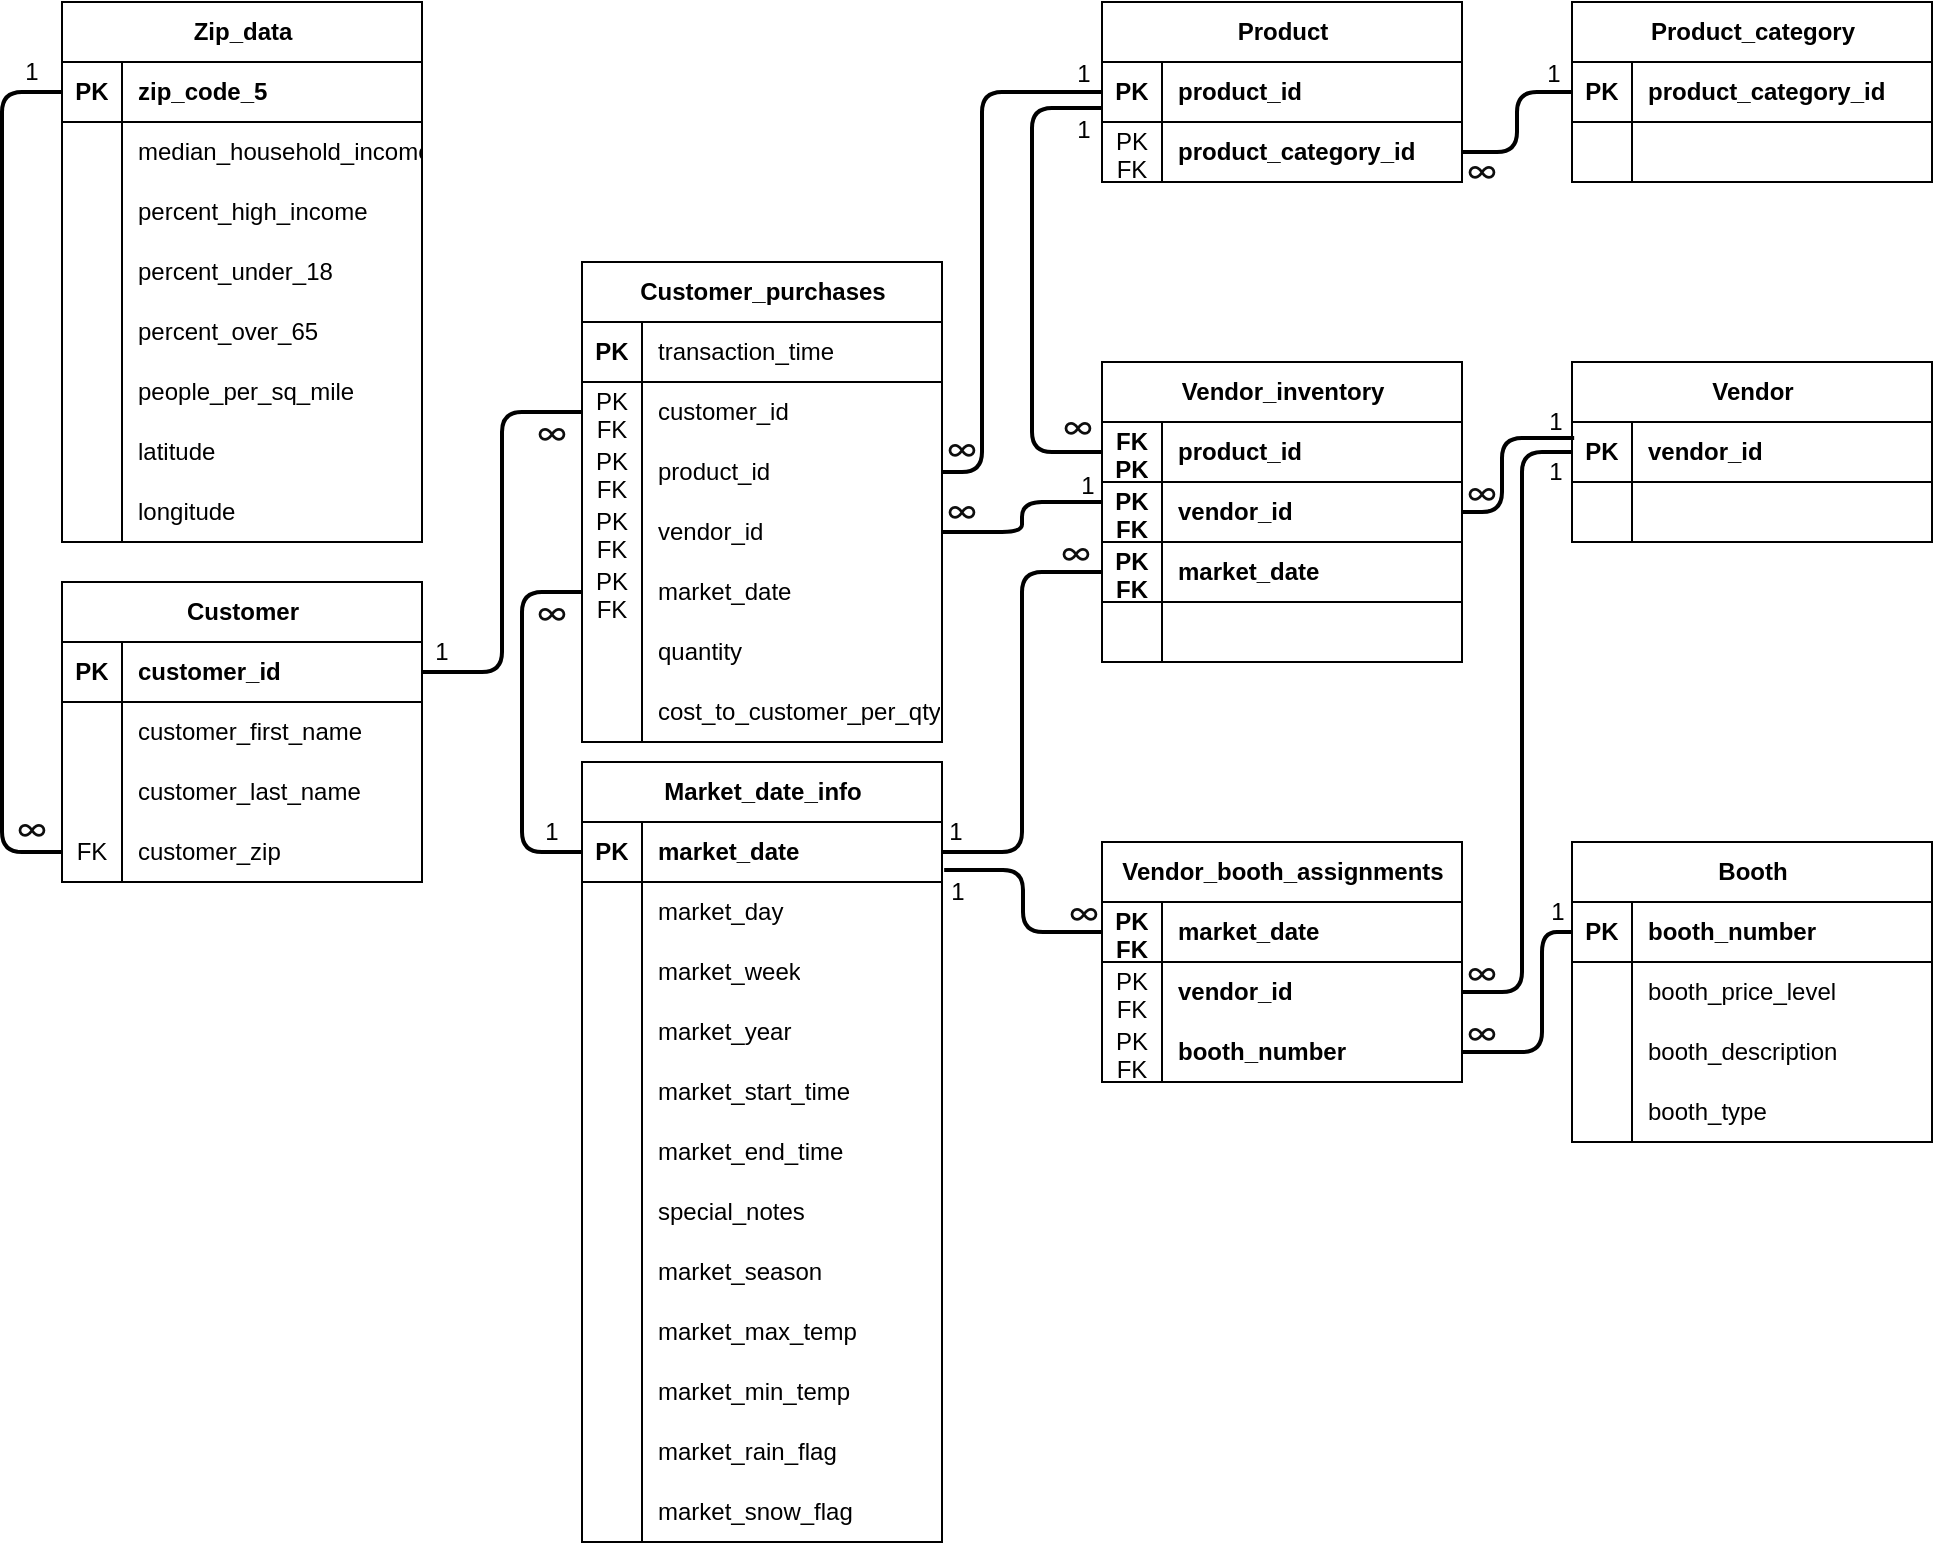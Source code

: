 <mxfile version="24.4.3" type="device">
  <diagram id="R2lEEEUBdFMjLlhIrx00" name="Page-1">
    <mxGraphModel dx="1420" dy="766" grid="1" gridSize="10" guides="1" tooltips="1" connect="1" arrows="1" fold="1" page="1" pageScale="1" pageWidth="1169" pageHeight="827" math="0" shadow="0" extFonts="Permanent Marker^https://fonts.googleapis.com/css?family=Permanent+Marker">
      <root>
        <mxCell id="0" />
        <mxCell id="1" parent="0" />
        <mxCell id="xZnFqZIAdzv58Dfy0rlb-5" value="1" style="text;strokeColor=none;align=center;fillColor=none;html=1;verticalAlign=middle;whiteSpace=wrap;rounded=0;" vertex="1" parent="1">
          <mxGeometry x="365" y="360" width="10" height="10" as="geometry" />
        </mxCell>
        <mxCell id="xZnFqZIAdzv58Dfy0rlb-6" value="&lt;span style=&quot;color: rgb(13, 13, 13); font-family: Söhne, ui-sans-serif, system-ui, -apple-system, &amp;quot;Segoe UI&amp;quot;, Roboto, Ubuntu, Cantarell, &amp;quot;Noto Sans&amp;quot;, sans-serif, &amp;quot;Helvetica Neue&amp;quot;, Arial, &amp;quot;Apple Color Emoji&amp;quot;, &amp;quot;Segoe UI Emoji&amp;quot;, &amp;quot;Segoe UI Symbol&amp;quot;, &amp;quot;Noto Color Emoji&amp;quot;; font-size: 16px; text-align: left; white-space-collapse: preserve; background-color: rgb(255, 255, 255);&quot;&gt;∞&lt;/span&gt;" style="text;strokeColor=none;align=center;fillColor=default;html=1;verticalAlign=middle;whiteSpace=wrap;rounded=0;glass=0;" vertex="1" parent="1">
          <mxGeometry x="885" y="280" width="10" height="10" as="geometry" />
        </mxCell>
        <mxCell id="xZnFqZIAdzv58Dfy0rlb-89" value="&lt;span style=&quot;text-wrap: wrap;&quot;&gt;Product&lt;/span&gt;" style="shape=table;startSize=30;container=1;collapsible=1;childLayout=tableLayout;fixedRows=1;rowLines=0;fontStyle=1;align=center;resizeLast=1;html=1;points=[[0,0.1,0,0,0],[0,0.25,0,0,0],[0,0.5,0,0,0],[0,0.75,0,0,0],[0,1,0,0,0],[0.25,0,0,0,0],[0.25,1,0,0,0],[0.5,0,0,0,0],[0.5,1,0,0,0],[0.75,0,0,0,0],[0.75,1,0,0,0],[1,0,0,0,0],[1,0.25,0,0,0],[1,0.5,0,0,0],[1,0.75,0,0,0],[1,1,0,0,0]];" vertex="1" parent="1">
          <mxGeometry x="700" y="40" width="180" height="90" as="geometry" />
        </mxCell>
        <mxCell id="xZnFqZIAdzv58Dfy0rlb-90" value="" style="shape=tableRow;horizontal=0;startSize=0;swimlaneHead=0;swimlaneBody=0;fillColor=none;collapsible=0;dropTarget=0;points=[[0,0.5],[1,0.5]];portConstraint=eastwest;top=0;left=0;right=0;bottom=1;" vertex="1" parent="xZnFqZIAdzv58Dfy0rlb-89">
          <mxGeometry y="30" width="180" height="30" as="geometry" />
        </mxCell>
        <mxCell id="xZnFqZIAdzv58Dfy0rlb-91" value="PK" style="shape=partialRectangle;connectable=0;fillColor=none;top=0;left=0;bottom=0;right=0;fontStyle=1;overflow=hidden;whiteSpace=wrap;html=1;" vertex="1" parent="xZnFqZIAdzv58Dfy0rlb-90">
          <mxGeometry width="30" height="30" as="geometry">
            <mxRectangle width="30" height="30" as="alternateBounds" />
          </mxGeometry>
        </mxCell>
        <mxCell id="xZnFqZIAdzv58Dfy0rlb-92" value="product_id" style="shape=partialRectangle;connectable=0;fillColor=none;top=0;left=0;bottom=0;right=0;align=left;spacingLeft=6;fontStyle=1;overflow=hidden;whiteSpace=wrap;html=1;" vertex="1" parent="xZnFqZIAdzv58Dfy0rlb-90">
          <mxGeometry x="30" width="150" height="30" as="geometry">
            <mxRectangle width="150" height="30" as="alternateBounds" />
          </mxGeometry>
        </mxCell>
        <mxCell id="xZnFqZIAdzv58Dfy0rlb-93" value="" style="shape=tableRow;horizontal=0;startSize=0;swimlaneHead=0;swimlaneBody=0;fillColor=none;collapsible=0;dropTarget=0;points=[[0,0.5],[1,0.5]];portConstraint=eastwest;top=0;left=0;right=0;bottom=0;" vertex="1" parent="xZnFqZIAdzv58Dfy0rlb-89">
          <mxGeometry y="60" width="180" height="30" as="geometry" />
        </mxCell>
        <mxCell id="xZnFqZIAdzv58Dfy0rlb-94" value="PK&lt;div&gt;FK&lt;/div&gt;" style="shape=partialRectangle;connectable=0;fillColor=none;top=0;left=0;bottom=0;right=0;editable=1;overflow=hidden;whiteSpace=wrap;html=1;" vertex="1" parent="xZnFqZIAdzv58Dfy0rlb-93">
          <mxGeometry width="30" height="30" as="geometry">
            <mxRectangle width="30" height="30" as="alternateBounds" />
          </mxGeometry>
        </mxCell>
        <mxCell id="xZnFqZIAdzv58Dfy0rlb-95" value="product_category_id" style="shape=partialRectangle;connectable=0;fillColor=none;top=0;left=0;bottom=0;right=0;align=left;spacingLeft=6;overflow=hidden;whiteSpace=wrap;html=1;fontStyle=1" vertex="1" parent="xZnFqZIAdzv58Dfy0rlb-93">
          <mxGeometry x="30" width="150" height="30" as="geometry">
            <mxRectangle width="150" height="30" as="alternateBounds" />
          </mxGeometry>
        </mxCell>
        <mxCell id="xZnFqZIAdzv58Dfy0rlb-102" value="&lt;span style=&quot;text-wrap: wrap;&quot;&gt;Product_category&lt;/span&gt;" style="shape=table;startSize=30;container=1;collapsible=1;childLayout=tableLayout;fixedRows=1;rowLines=0;fontStyle=1;align=center;resizeLast=1;html=1;" vertex="1" parent="1">
          <mxGeometry x="935" y="40" width="180" height="90" as="geometry" />
        </mxCell>
        <mxCell id="xZnFqZIAdzv58Dfy0rlb-103" value="" style="shape=tableRow;horizontal=0;startSize=0;swimlaneHead=0;swimlaneBody=0;fillColor=none;collapsible=0;dropTarget=0;points=[[0,0.5],[1,0.5]];portConstraint=eastwest;top=0;left=0;right=0;bottom=1;" vertex="1" parent="xZnFqZIAdzv58Dfy0rlb-102">
          <mxGeometry y="30" width="180" height="30" as="geometry" />
        </mxCell>
        <mxCell id="xZnFqZIAdzv58Dfy0rlb-104" value="PK" style="shape=partialRectangle;connectable=0;fillColor=none;top=0;left=0;bottom=0;right=0;fontStyle=1;overflow=hidden;whiteSpace=wrap;html=1;" vertex="1" parent="xZnFqZIAdzv58Dfy0rlb-103">
          <mxGeometry width="30" height="30" as="geometry">
            <mxRectangle width="30" height="30" as="alternateBounds" />
          </mxGeometry>
        </mxCell>
        <mxCell id="xZnFqZIAdzv58Dfy0rlb-105" value="product_category_id" style="shape=partialRectangle;connectable=0;fillColor=none;top=0;left=0;bottom=0;right=0;align=left;spacingLeft=6;fontStyle=1;overflow=hidden;whiteSpace=wrap;html=1;" vertex="1" parent="xZnFqZIAdzv58Dfy0rlb-103">
          <mxGeometry x="30" width="150" height="30" as="geometry">
            <mxRectangle width="150" height="30" as="alternateBounds" />
          </mxGeometry>
        </mxCell>
        <mxCell id="xZnFqZIAdzv58Dfy0rlb-112" value="" style="shape=tableRow;horizontal=0;startSize=0;swimlaneHead=0;swimlaneBody=0;fillColor=none;collapsible=0;dropTarget=0;points=[[0,0.5],[1,0.5]];portConstraint=eastwest;top=0;left=0;right=0;bottom=0;" vertex="1" parent="xZnFqZIAdzv58Dfy0rlb-102">
          <mxGeometry y="60" width="180" height="30" as="geometry" />
        </mxCell>
        <mxCell id="xZnFqZIAdzv58Dfy0rlb-113" value="" style="shape=partialRectangle;connectable=0;fillColor=none;top=0;left=0;bottom=0;right=0;editable=1;overflow=hidden;whiteSpace=wrap;html=1;" vertex="1" parent="xZnFqZIAdzv58Dfy0rlb-112">
          <mxGeometry width="30" height="30" as="geometry">
            <mxRectangle width="30" height="30" as="alternateBounds" />
          </mxGeometry>
        </mxCell>
        <mxCell id="xZnFqZIAdzv58Dfy0rlb-114" value="" style="shape=partialRectangle;connectable=0;fillColor=none;top=0;left=0;bottom=0;right=0;align=left;spacingLeft=6;overflow=hidden;whiteSpace=wrap;html=1;" vertex="1" parent="xZnFqZIAdzv58Dfy0rlb-112">
          <mxGeometry x="30" width="150" height="30" as="geometry">
            <mxRectangle width="150" height="30" as="alternateBounds" />
          </mxGeometry>
        </mxCell>
        <mxCell id="xZnFqZIAdzv58Dfy0rlb-115" value="Vendor_inventory" style="shape=table;startSize=30;container=1;collapsible=1;childLayout=tableLayout;fixedRows=1;rowLines=0;fontStyle=1;align=center;resizeLast=1;html=1;" vertex="1" parent="1">
          <mxGeometry x="700" y="220" width="180" height="150" as="geometry" />
        </mxCell>
        <mxCell id="xZnFqZIAdzv58Dfy0rlb-147" style="shape=tableRow;horizontal=0;startSize=0;swimlaneHead=0;swimlaneBody=0;fillColor=none;collapsible=0;dropTarget=0;points=[[0,0.5],[1,0.5]];portConstraint=eastwest;top=0;left=0;right=0;bottom=1;" vertex="1" parent="xZnFqZIAdzv58Dfy0rlb-115">
          <mxGeometry y="30" width="180" height="30" as="geometry" />
        </mxCell>
        <mxCell id="xZnFqZIAdzv58Dfy0rlb-148" value="&lt;div&gt;FK&lt;/div&gt;&lt;div&gt;PK&lt;br&gt;&lt;/div&gt;" style="shape=partialRectangle;connectable=0;fillColor=none;top=0;left=0;bottom=0;right=0;fontStyle=1;overflow=hidden;whiteSpace=wrap;html=1;" vertex="1" parent="xZnFqZIAdzv58Dfy0rlb-147">
          <mxGeometry width="30" height="30" as="geometry">
            <mxRectangle width="30" height="30" as="alternateBounds" />
          </mxGeometry>
        </mxCell>
        <mxCell id="xZnFqZIAdzv58Dfy0rlb-149" value="&lt;span style=&quot;&quot;&gt;product_id&lt;/span&gt;" style="shape=partialRectangle;connectable=0;fillColor=none;top=0;left=0;bottom=0;right=0;align=left;spacingLeft=6;fontStyle=1;overflow=hidden;whiteSpace=wrap;html=1;" vertex="1" parent="xZnFqZIAdzv58Dfy0rlb-147">
          <mxGeometry x="30" width="150" height="30" as="geometry">
            <mxRectangle width="150" height="30" as="alternateBounds" />
          </mxGeometry>
        </mxCell>
        <mxCell id="xZnFqZIAdzv58Dfy0rlb-150" style="shape=tableRow;horizontal=0;startSize=0;swimlaneHead=0;swimlaneBody=0;fillColor=none;collapsible=0;dropTarget=0;points=[[0,0.5],[1,0.5]];portConstraint=eastwest;top=0;left=0;right=0;bottom=1;" vertex="1" parent="xZnFqZIAdzv58Dfy0rlb-115">
          <mxGeometry y="60" width="180" height="30" as="geometry" />
        </mxCell>
        <mxCell id="xZnFqZIAdzv58Dfy0rlb-151" style="shape=partialRectangle;connectable=0;fillColor=none;top=0;left=0;bottom=0;right=0;fontStyle=1;overflow=hidden;whiteSpace=wrap;html=1;" vertex="1" parent="xZnFqZIAdzv58Dfy0rlb-150">
          <mxGeometry width="30" height="30" as="geometry">
            <mxRectangle width="30" height="30" as="alternateBounds" />
          </mxGeometry>
        </mxCell>
        <mxCell id="xZnFqZIAdzv58Dfy0rlb-152" value="&lt;span style=&quot;&quot;&gt;vendor_id&lt;/span&gt;" style="shape=partialRectangle;connectable=0;fillColor=none;top=0;left=0;bottom=0;right=0;align=left;spacingLeft=6;fontStyle=1;overflow=hidden;whiteSpace=wrap;html=1;" vertex="1" parent="xZnFqZIAdzv58Dfy0rlb-150">
          <mxGeometry x="30" width="150" height="30" as="geometry">
            <mxRectangle width="150" height="30" as="alternateBounds" />
          </mxGeometry>
        </mxCell>
        <mxCell id="xZnFqZIAdzv58Dfy0rlb-116" value="" style="shape=tableRow;horizontal=0;startSize=0;swimlaneHead=0;swimlaneBody=0;fillColor=none;collapsible=0;dropTarget=0;points=[[0,0.5],[1,0.5]];portConstraint=eastwest;top=0;left=0;right=0;bottom=1;" vertex="1" parent="xZnFqZIAdzv58Dfy0rlb-115">
          <mxGeometry y="90" width="180" height="30" as="geometry" />
        </mxCell>
        <mxCell id="xZnFqZIAdzv58Dfy0rlb-117" value="PK FK" style="shape=partialRectangle;connectable=0;fillColor=none;top=0;left=0;bottom=0;right=0;fontStyle=1;overflow=hidden;whiteSpace=wrap;html=1;" vertex="1" parent="xZnFqZIAdzv58Dfy0rlb-116">
          <mxGeometry width="30" height="30" as="geometry">
            <mxRectangle width="30" height="30" as="alternateBounds" />
          </mxGeometry>
        </mxCell>
        <mxCell id="xZnFqZIAdzv58Dfy0rlb-118" value="&lt;span style=&quot;&quot;&gt;market_date&lt;/span&gt;" style="shape=partialRectangle;connectable=0;fillColor=none;top=0;left=0;bottom=0;right=0;align=left;spacingLeft=6;fontStyle=1;overflow=hidden;whiteSpace=wrap;html=1;" vertex="1" parent="xZnFqZIAdzv58Dfy0rlb-116">
          <mxGeometry x="30" width="150" height="30" as="geometry">
            <mxRectangle width="150" height="30" as="alternateBounds" />
          </mxGeometry>
        </mxCell>
        <mxCell id="xZnFqZIAdzv58Dfy0rlb-125" value="" style="shape=tableRow;horizontal=0;startSize=0;swimlaneHead=0;swimlaneBody=0;fillColor=none;collapsible=0;dropTarget=0;points=[[0,0.5],[1,0.5]];portConstraint=eastwest;top=0;left=0;right=0;bottom=0;" vertex="1" parent="xZnFqZIAdzv58Dfy0rlb-115">
          <mxGeometry y="120" width="180" height="30" as="geometry" />
        </mxCell>
        <mxCell id="xZnFqZIAdzv58Dfy0rlb-126" value="" style="shape=partialRectangle;connectable=0;fillColor=none;top=0;left=0;bottom=0;right=0;editable=1;overflow=hidden;whiteSpace=wrap;html=1;" vertex="1" parent="xZnFqZIAdzv58Dfy0rlb-125">
          <mxGeometry width="30" height="30" as="geometry">
            <mxRectangle width="30" height="30" as="alternateBounds" />
          </mxGeometry>
        </mxCell>
        <mxCell id="xZnFqZIAdzv58Dfy0rlb-127" value="" style="shape=partialRectangle;connectable=0;fillColor=none;top=0;left=0;bottom=0;right=0;align=left;spacingLeft=6;overflow=hidden;whiteSpace=wrap;html=1;" vertex="1" parent="xZnFqZIAdzv58Dfy0rlb-125">
          <mxGeometry x="30" width="150" height="30" as="geometry">
            <mxRectangle width="150" height="30" as="alternateBounds" />
          </mxGeometry>
        </mxCell>
        <mxCell id="xZnFqZIAdzv58Dfy0rlb-128" value="Vendor" style="shape=table;startSize=30;container=1;collapsible=1;childLayout=tableLayout;fixedRows=1;rowLines=0;fontStyle=1;align=center;resizeLast=1;html=1;points=[[0,0,0,0,0],[0,0.12,0,0,0],[0,0.26,0,0,0],[0,0.75,0,0,0],[0,1,0,0,0],[0.25,0,0,0,0],[0.25,1,0,0,0],[0.5,0,0,0,0],[0.5,1,0,0,0],[0.75,0,0,0,0],[0.75,1,0,0,0],[1,0,0,0,0],[1,0.25,0,0,0],[1,0.5,0,0,0],[1,0.75,0,0,0],[1,1,0,0,0]];" vertex="1" parent="1">
          <mxGeometry x="935" y="220" width="180" height="90" as="geometry" />
        </mxCell>
        <mxCell id="xZnFqZIAdzv58Dfy0rlb-129" value="" style="shape=tableRow;horizontal=0;startSize=0;swimlaneHead=0;swimlaneBody=0;fillColor=none;collapsible=0;dropTarget=0;points=[[0,0.5],[1,0.5]];portConstraint=eastwest;top=0;left=0;right=0;bottom=1;" vertex="1" parent="xZnFqZIAdzv58Dfy0rlb-128">
          <mxGeometry y="30" width="180" height="30" as="geometry" />
        </mxCell>
        <mxCell id="xZnFqZIAdzv58Dfy0rlb-130" value="PK" style="shape=partialRectangle;connectable=0;fillColor=none;top=0;left=0;bottom=0;right=0;fontStyle=1;overflow=hidden;whiteSpace=wrap;html=1;" vertex="1" parent="xZnFqZIAdzv58Dfy0rlb-129">
          <mxGeometry width="30" height="30" as="geometry">
            <mxRectangle width="30" height="30" as="alternateBounds" />
          </mxGeometry>
        </mxCell>
        <mxCell id="xZnFqZIAdzv58Dfy0rlb-131" value="vendor_id" style="shape=partialRectangle;connectable=0;fillColor=none;top=0;left=0;bottom=0;right=0;align=left;spacingLeft=6;fontStyle=1;overflow=hidden;whiteSpace=wrap;html=1;" vertex="1" parent="xZnFqZIAdzv58Dfy0rlb-129">
          <mxGeometry x="30" width="150" height="30" as="geometry">
            <mxRectangle width="150" height="30" as="alternateBounds" />
          </mxGeometry>
        </mxCell>
        <mxCell id="xZnFqZIAdzv58Dfy0rlb-138" value="" style="shape=tableRow;horizontal=0;startSize=0;swimlaneHead=0;swimlaneBody=0;fillColor=none;collapsible=0;dropTarget=0;points=[[0,0.5],[1,0.5]];portConstraint=eastwest;top=0;left=0;right=0;bottom=0;" vertex="1" parent="xZnFqZIAdzv58Dfy0rlb-128">
          <mxGeometry y="60" width="180" height="30" as="geometry" />
        </mxCell>
        <mxCell id="xZnFqZIAdzv58Dfy0rlb-139" value="" style="shape=partialRectangle;connectable=0;fillColor=none;top=0;left=0;bottom=0;right=0;editable=1;overflow=hidden;whiteSpace=wrap;html=1;" vertex="1" parent="xZnFqZIAdzv58Dfy0rlb-138">
          <mxGeometry width="30" height="30" as="geometry">
            <mxRectangle width="30" height="30" as="alternateBounds" />
          </mxGeometry>
        </mxCell>
        <mxCell id="xZnFqZIAdzv58Dfy0rlb-140" value="" style="shape=partialRectangle;connectable=0;fillColor=none;top=0;left=0;bottom=0;right=0;align=left;spacingLeft=6;overflow=hidden;whiteSpace=wrap;html=1;" vertex="1" parent="xZnFqZIAdzv58Dfy0rlb-138">
          <mxGeometry x="30" width="150" height="30" as="geometry">
            <mxRectangle width="150" height="30" as="alternateBounds" />
          </mxGeometry>
        </mxCell>
        <mxCell id="xZnFqZIAdzv58Dfy0rlb-154" value="&lt;div&gt;PK FK&lt;br&gt;&lt;/div&gt;" style="shape=partialRectangle;connectable=0;fillColor=none;top=0;left=0;bottom=0;right=0;fontStyle=1;overflow=hidden;whiteSpace=wrap;html=1;" vertex="1" parent="1">
          <mxGeometry x="700" y="280" width="30" height="30" as="geometry">
            <mxRectangle width="30" height="30" as="alternateBounds" />
          </mxGeometry>
        </mxCell>
        <mxCell id="xZnFqZIAdzv58Dfy0rlb-157" value="" style="endArrow=none;html=1;rounded=1;edgeStyle=elbowEdgeStyle;curved=0;strokeWidth=2;entryX=1;entryY=0.5;entryDx=0;entryDy=0;exitX=0.006;exitY=0.267;exitDx=0;exitDy=0;exitPerimeter=0;" edge="1" parent="1" source="xZnFqZIAdzv58Dfy0rlb-129" target="xZnFqZIAdzv58Dfy0rlb-150">
          <mxGeometry width="50" height="50" relative="1" as="geometry">
            <mxPoint x="725" y="370" as="sourcePoint" />
            <mxPoint x="565" y="230" as="targetPoint" />
            <Array as="points">
              <mxPoint x="900" y="280" />
            </Array>
          </mxGeometry>
        </mxCell>
        <mxCell id="xZnFqZIAdzv58Dfy0rlb-163" value="1" style="text;strokeColor=none;align=center;fillColor=none;html=1;verticalAlign=middle;whiteSpace=wrap;rounded=0;" vertex="1" parent="1">
          <mxGeometry x="922" y="245" width="10" height="10" as="geometry" />
        </mxCell>
        <mxCell id="xZnFqZIAdzv58Dfy0rlb-164" value="1" style="text;strokeColor=none;align=center;fillColor=none;html=1;verticalAlign=middle;whiteSpace=wrap;rounded=0;" vertex="1" parent="1">
          <mxGeometry x="921" y="71" width="10" height="10" as="geometry" />
        </mxCell>
        <mxCell id="xZnFqZIAdzv58Dfy0rlb-167" value="&lt;span style=&quot;color: rgb(13, 13, 13); font-family: Söhne, ui-sans-serif, system-ui, -apple-system, &amp;quot;Segoe UI&amp;quot;, Roboto, Ubuntu, Cantarell, &amp;quot;Noto Sans&amp;quot;, sans-serif, &amp;quot;Helvetica Neue&amp;quot;, Arial, &amp;quot;Apple Color Emoji&amp;quot;, &amp;quot;Segoe UI Emoji&amp;quot;, &amp;quot;Segoe UI Symbol&amp;quot;, &amp;quot;Noto Color Emoji&amp;quot;; font-size: 16px; text-align: left; white-space-collapse: preserve; background-color: rgb(255, 255, 255);&quot;&gt;∞&lt;/span&gt;" style="text;strokeColor=none;align=center;fillColor=default;html=1;verticalAlign=middle;whiteSpace=wrap;rounded=0;glass=0;" vertex="1" parent="1">
          <mxGeometry x="885" y="119" width="10" height="10" as="geometry" />
        </mxCell>
        <mxCell id="xZnFqZIAdzv58Dfy0rlb-158" value="" style="endArrow=none;html=1;rounded=1;edgeStyle=elbowEdgeStyle;curved=0;strokeWidth=2;entryX=1;entryY=0.5;entryDx=0;entryDy=0;exitX=0;exitY=0.5;exitDx=0;exitDy=0;" edge="1" parent="1" source="xZnFqZIAdzv58Dfy0rlb-103" target="xZnFqZIAdzv58Dfy0rlb-93">
          <mxGeometry width="50" height="50" relative="1" as="geometry">
            <mxPoint x="735" y="380" as="sourcePoint" />
            <mxPoint x="575" y="240" as="targetPoint" />
          </mxGeometry>
        </mxCell>
        <mxCell id="xZnFqZIAdzv58Dfy0rlb-176" value="1" style="text;strokeColor=none;align=center;fillColor=none;html=1;verticalAlign=middle;whiteSpace=wrap;rounded=0;" vertex="1" parent="1">
          <mxGeometry x="686" y="99" width="10" height="10" as="geometry" />
        </mxCell>
        <mxCell id="xZnFqZIAdzv58Dfy0rlb-178" value="&lt;span style=&quot;color: rgb(13, 13, 13); font-family: Söhne, ui-sans-serif, system-ui, -apple-system, &amp;quot;Segoe UI&amp;quot;, Roboto, Ubuntu, Cantarell, &amp;quot;Noto Sans&amp;quot;, sans-serif, &amp;quot;Helvetica Neue&amp;quot;, Arial, &amp;quot;Apple Color Emoji&amp;quot;, &amp;quot;Segoe UI Emoji&amp;quot;, &amp;quot;Segoe UI Symbol&amp;quot;, &amp;quot;Noto Color Emoji&amp;quot;; font-size: 16px; text-align: left; white-space-collapse: preserve; background-color: rgb(255, 255, 255);&quot;&gt;∞&lt;/span&gt;" style="text;strokeColor=none;align=center;fillColor=default;html=1;verticalAlign=middle;whiteSpace=wrap;rounded=0;glass=0;" vertex="1" parent="1">
          <mxGeometry x="420" y="250" width="10" height="10" as="geometry" />
        </mxCell>
        <mxCell id="xZnFqZIAdzv58Dfy0rlb-179" value="&lt;span style=&quot;color: rgb(13, 13, 13); font-family: Söhne, ui-sans-serif, system-ui, -apple-system, &amp;quot;Segoe UI&amp;quot;, Roboto, Ubuntu, Cantarell, &amp;quot;Noto Sans&amp;quot;, sans-serif, &amp;quot;Helvetica Neue&amp;quot;, Arial, &amp;quot;Apple Color Emoji&amp;quot;, &amp;quot;Segoe UI Emoji&amp;quot;, &amp;quot;Segoe UI Symbol&amp;quot;, &amp;quot;Noto Color Emoji&amp;quot;; font-size: 16px; text-align: left; white-space-collapse: preserve; background-color: rgb(255, 255, 255);&quot;&gt;∞&lt;/span&gt;" style="text;strokeColor=none;align=center;fillColor=default;html=1;verticalAlign=middle;whiteSpace=wrap;rounded=0;glass=0;" vertex="1" parent="1">
          <mxGeometry x="682" y="310" width="10" height="10" as="geometry" />
        </mxCell>
        <mxCell id="xZnFqZIAdzv58Dfy0rlb-156" value="" style="endArrow=none;html=1;rounded=1;edgeStyle=elbowEdgeStyle;curved=0;strokeWidth=2;exitX=0;exitY=0.5;exitDx=0;exitDy=0;" edge="1" parent="1" source="xZnFqZIAdzv58Dfy0rlb-147">
          <mxGeometry width="50" height="50" relative="1" as="geometry">
            <mxPoint x="715" y="360" as="sourcePoint" />
            <mxPoint x="700" y="93" as="targetPoint" />
            <Array as="points">
              <mxPoint x="665" y="210" />
            </Array>
          </mxGeometry>
        </mxCell>
        <mxCell id="xZnFqZIAdzv58Dfy0rlb-180" value="Market_date_info" style="shape=table;startSize=30;container=1;collapsible=1;childLayout=tableLayout;fixedRows=1;rowLines=0;fontStyle=1;align=center;resizeLast=1;html=1;points=[[0,0,0,0,0],[0,0.25,0,0,0],[0,0.5,0,0,0],[0,0.75,0,0,0],[0,1,0,0,0],[0.25,0,0,0,0],[0.25,1,0,0,0],[0.5,0,0,0,0],[0.5,1,0,0,0],[0.75,0,0,0,0],[0.75,1,0,0,0],[1,0.03,0,0,0],[1,0.06,0,0,0],[1,0.5,0,0,0],[1,0.75,0,0,0],[1,1,0,0,0]];" vertex="1" parent="1">
          <mxGeometry x="440" y="420" width="180" height="390" as="geometry" />
        </mxCell>
        <mxCell id="xZnFqZIAdzv58Dfy0rlb-181" value="" style="shape=tableRow;horizontal=0;startSize=0;swimlaneHead=0;swimlaneBody=0;fillColor=none;collapsible=0;dropTarget=0;points=[[0,0.5],[1,0.5]];portConstraint=eastwest;top=0;left=0;right=0;bottom=1;" vertex="1" parent="xZnFqZIAdzv58Dfy0rlb-180">
          <mxGeometry y="30" width="180" height="30" as="geometry" />
        </mxCell>
        <mxCell id="xZnFqZIAdzv58Dfy0rlb-182" value="PK" style="shape=partialRectangle;connectable=0;fillColor=none;top=0;left=0;bottom=0;right=0;fontStyle=1;overflow=hidden;whiteSpace=wrap;html=1;" vertex="1" parent="xZnFqZIAdzv58Dfy0rlb-181">
          <mxGeometry width="30" height="30" as="geometry">
            <mxRectangle width="30" height="30" as="alternateBounds" />
          </mxGeometry>
        </mxCell>
        <mxCell id="xZnFqZIAdzv58Dfy0rlb-183" value="market_date" style="shape=partialRectangle;connectable=0;fillColor=none;top=0;left=0;bottom=0;right=0;align=left;spacingLeft=6;fontStyle=1;overflow=hidden;whiteSpace=wrap;html=1;" vertex="1" parent="xZnFqZIAdzv58Dfy0rlb-181">
          <mxGeometry x="30" width="150" height="30" as="geometry">
            <mxRectangle width="150" height="30" as="alternateBounds" />
          </mxGeometry>
        </mxCell>
        <mxCell id="xZnFqZIAdzv58Dfy0rlb-282" style="shape=tableRow;horizontal=0;startSize=0;swimlaneHead=0;swimlaneBody=0;fillColor=none;collapsible=0;dropTarget=0;points=[[0,0.5],[1,0.5]];portConstraint=eastwest;top=0;left=0;right=0;bottom=0;" vertex="1" parent="xZnFqZIAdzv58Dfy0rlb-180">
          <mxGeometry y="60" width="180" height="30" as="geometry" />
        </mxCell>
        <mxCell id="xZnFqZIAdzv58Dfy0rlb-283" style="shape=partialRectangle;connectable=0;fillColor=none;top=0;left=0;bottom=0;right=0;editable=1;overflow=hidden;whiteSpace=wrap;html=1;" vertex="1" parent="xZnFqZIAdzv58Dfy0rlb-282">
          <mxGeometry width="30" height="30" as="geometry">
            <mxRectangle width="30" height="30" as="alternateBounds" />
          </mxGeometry>
        </mxCell>
        <mxCell id="xZnFqZIAdzv58Dfy0rlb-284" value="market_day" style="shape=partialRectangle;connectable=0;fillColor=none;top=0;left=0;bottom=0;right=0;align=left;spacingLeft=6;overflow=hidden;whiteSpace=wrap;html=1;" vertex="1" parent="xZnFqZIAdzv58Dfy0rlb-282">
          <mxGeometry x="30" width="150" height="30" as="geometry">
            <mxRectangle width="150" height="30" as="alternateBounds" />
          </mxGeometry>
        </mxCell>
        <mxCell id="xZnFqZIAdzv58Dfy0rlb-285" style="shape=tableRow;horizontal=0;startSize=0;swimlaneHead=0;swimlaneBody=0;fillColor=none;collapsible=0;dropTarget=0;points=[[0,0.5],[1,0.5]];portConstraint=eastwest;top=0;left=0;right=0;bottom=0;" vertex="1" parent="xZnFqZIAdzv58Dfy0rlb-180">
          <mxGeometry y="90" width="180" height="30" as="geometry" />
        </mxCell>
        <mxCell id="xZnFqZIAdzv58Dfy0rlb-286" style="shape=partialRectangle;connectable=0;fillColor=none;top=0;left=0;bottom=0;right=0;editable=1;overflow=hidden;whiteSpace=wrap;html=1;" vertex="1" parent="xZnFqZIAdzv58Dfy0rlb-285">
          <mxGeometry width="30" height="30" as="geometry">
            <mxRectangle width="30" height="30" as="alternateBounds" />
          </mxGeometry>
        </mxCell>
        <mxCell id="xZnFqZIAdzv58Dfy0rlb-287" value="market_week" style="shape=partialRectangle;connectable=0;fillColor=none;top=0;left=0;bottom=0;right=0;align=left;spacingLeft=6;overflow=hidden;whiteSpace=wrap;html=1;" vertex="1" parent="xZnFqZIAdzv58Dfy0rlb-285">
          <mxGeometry x="30" width="150" height="30" as="geometry">
            <mxRectangle width="150" height="30" as="alternateBounds" />
          </mxGeometry>
        </mxCell>
        <mxCell id="xZnFqZIAdzv58Dfy0rlb-288" style="shape=tableRow;horizontal=0;startSize=0;swimlaneHead=0;swimlaneBody=0;fillColor=none;collapsible=0;dropTarget=0;points=[[0,0.5],[1,0.5]];portConstraint=eastwest;top=0;left=0;right=0;bottom=0;" vertex="1" parent="xZnFqZIAdzv58Dfy0rlb-180">
          <mxGeometry y="120" width="180" height="30" as="geometry" />
        </mxCell>
        <mxCell id="xZnFqZIAdzv58Dfy0rlb-289" style="shape=partialRectangle;connectable=0;fillColor=none;top=0;left=0;bottom=0;right=0;editable=1;overflow=hidden;whiteSpace=wrap;html=1;" vertex="1" parent="xZnFqZIAdzv58Dfy0rlb-288">
          <mxGeometry width="30" height="30" as="geometry">
            <mxRectangle width="30" height="30" as="alternateBounds" />
          </mxGeometry>
        </mxCell>
        <mxCell id="xZnFqZIAdzv58Dfy0rlb-290" value="market_year" style="shape=partialRectangle;connectable=0;fillColor=none;top=0;left=0;bottom=0;right=0;align=left;spacingLeft=6;overflow=hidden;whiteSpace=wrap;html=1;" vertex="1" parent="xZnFqZIAdzv58Dfy0rlb-288">
          <mxGeometry x="30" width="150" height="30" as="geometry">
            <mxRectangle width="150" height="30" as="alternateBounds" />
          </mxGeometry>
        </mxCell>
        <mxCell id="xZnFqZIAdzv58Dfy0rlb-307" style="shape=tableRow;horizontal=0;startSize=0;swimlaneHead=0;swimlaneBody=0;fillColor=none;collapsible=0;dropTarget=0;points=[[0,0.5],[1,0.5]];portConstraint=eastwest;top=0;left=0;right=0;bottom=0;" vertex="1" parent="xZnFqZIAdzv58Dfy0rlb-180">
          <mxGeometry y="150" width="180" height="30" as="geometry" />
        </mxCell>
        <mxCell id="xZnFqZIAdzv58Dfy0rlb-308" style="shape=partialRectangle;connectable=0;fillColor=none;top=0;left=0;bottom=0;right=0;editable=1;overflow=hidden;whiteSpace=wrap;html=1;" vertex="1" parent="xZnFqZIAdzv58Dfy0rlb-307">
          <mxGeometry width="30" height="30" as="geometry">
            <mxRectangle width="30" height="30" as="alternateBounds" />
          </mxGeometry>
        </mxCell>
        <mxCell id="xZnFqZIAdzv58Dfy0rlb-309" value="market_start_time" style="shape=partialRectangle;connectable=0;fillColor=none;top=0;left=0;bottom=0;right=0;align=left;spacingLeft=6;overflow=hidden;whiteSpace=wrap;html=1;" vertex="1" parent="xZnFqZIAdzv58Dfy0rlb-307">
          <mxGeometry x="30" width="150" height="30" as="geometry">
            <mxRectangle width="150" height="30" as="alternateBounds" />
          </mxGeometry>
        </mxCell>
        <mxCell id="xZnFqZIAdzv58Dfy0rlb-310" style="shape=tableRow;horizontal=0;startSize=0;swimlaneHead=0;swimlaneBody=0;fillColor=none;collapsible=0;dropTarget=0;points=[[0,0.5],[1,0.5]];portConstraint=eastwest;top=0;left=0;right=0;bottom=0;" vertex="1" parent="xZnFqZIAdzv58Dfy0rlb-180">
          <mxGeometry y="180" width="180" height="30" as="geometry" />
        </mxCell>
        <mxCell id="xZnFqZIAdzv58Dfy0rlb-311" style="shape=partialRectangle;connectable=0;fillColor=none;top=0;left=0;bottom=0;right=0;editable=1;overflow=hidden;whiteSpace=wrap;html=1;" vertex="1" parent="xZnFqZIAdzv58Dfy0rlb-310">
          <mxGeometry width="30" height="30" as="geometry">
            <mxRectangle width="30" height="30" as="alternateBounds" />
          </mxGeometry>
        </mxCell>
        <mxCell id="xZnFqZIAdzv58Dfy0rlb-312" value="market_end_time" style="shape=partialRectangle;connectable=0;fillColor=none;top=0;left=0;bottom=0;right=0;align=left;spacingLeft=6;overflow=hidden;whiteSpace=wrap;html=1;" vertex="1" parent="xZnFqZIAdzv58Dfy0rlb-310">
          <mxGeometry x="30" width="150" height="30" as="geometry">
            <mxRectangle width="150" height="30" as="alternateBounds" />
          </mxGeometry>
        </mxCell>
        <mxCell id="xZnFqZIAdzv58Dfy0rlb-313" style="shape=tableRow;horizontal=0;startSize=0;swimlaneHead=0;swimlaneBody=0;fillColor=none;collapsible=0;dropTarget=0;points=[[0,0.5],[1,0.5]];portConstraint=eastwest;top=0;left=0;right=0;bottom=0;" vertex="1" parent="xZnFqZIAdzv58Dfy0rlb-180">
          <mxGeometry y="210" width="180" height="30" as="geometry" />
        </mxCell>
        <mxCell id="xZnFqZIAdzv58Dfy0rlb-314" style="shape=partialRectangle;connectable=0;fillColor=none;top=0;left=0;bottom=0;right=0;editable=1;overflow=hidden;whiteSpace=wrap;html=1;" vertex="1" parent="xZnFqZIAdzv58Dfy0rlb-313">
          <mxGeometry width="30" height="30" as="geometry">
            <mxRectangle width="30" height="30" as="alternateBounds" />
          </mxGeometry>
        </mxCell>
        <mxCell id="xZnFqZIAdzv58Dfy0rlb-315" value="special_notes" style="shape=partialRectangle;connectable=0;fillColor=none;top=0;left=0;bottom=0;right=0;align=left;spacingLeft=6;overflow=hidden;whiteSpace=wrap;html=1;" vertex="1" parent="xZnFqZIAdzv58Dfy0rlb-313">
          <mxGeometry x="30" width="150" height="30" as="geometry">
            <mxRectangle width="150" height="30" as="alternateBounds" />
          </mxGeometry>
        </mxCell>
        <mxCell id="xZnFqZIAdzv58Dfy0rlb-316" style="shape=tableRow;horizontal=0;startSize=0;swimlaneHead=0;swimlaneBody=0;fillColor=none;collapsible=0;dropTarget=0;points=[[0,0.5],[1,0.5]];portConstraint=eastwest;top=0;left=0;right=0;bottom=0;" vertex="1" parent="xZnFqZIAdzv58Dfy0rlb-180">
          <mxGeometry y="240" width="180" height="30" as="geometry" />
        </mxCell>
        <mxCell id="xZnFqZIAdzv58Dfy0rlb-317" style="shape=partialRectangle;connectable=0;fillColor=none;top=0;left=0;bottom=0;right=0;editable=1;overflow=hidden;whiteSpace=wrap;html=1;" vertex="1" parent="xZnFqZIAdzv58Dfy0rlb-316">
          <mxGeometry width="30" height="30" as="geometry">
            <mxRectangle width="30" height="30" as="alternateBounds" />
          </mxGeometry>
        </mxCell>
        <mxCell id="xZnFqZIAdzv58Dfy0rlb-318" value="market_season" style="shape=partialRectangle;connectable=0;fillColor=none;top=0;left=0;bottom=0;right=0;align=left;spacingLeft=6;overflow=hidden;whiteSpace=wrap;html=1;" vertex="1" parent="xZnFqZIAdzv58Dfy0rlb-316">
          <mxGeometry x="30" width="150" height="30" as="geometry">
            <mxRectangle width="150" height="30" as="alternateBounds" />
          </mxGeometry>
        </mxCell>
        <mxCell id="xZnFqZIAdzv58Dfy0rlb-319" style="shape=tableRow;horizontal=0;startSize=0;swimlaneHead=0;swimlaneBody=0;fillColor=none;collapsible=0;dropTarget=0;points=[[0,0.5],[1,0.5]];portConstraint=eastwest;top=0;left=0;right=0;bottom=0;" vertex="1" parent="xZnFqZIAdzv58Dfy0rlb-180">
          <mxGeometry y="270" width="180" height="30" as="geometry" />
        </mxCell>
        <mxCell id="xZnFqZIAdzv58Dfy0rlb-320" style="shape=partialRectangle;connectable=0;fillColor=none;top=0;left=0;bottom=0;right=0;editable=1;overflow=hidden;whiteSpace=wrap;html=1;" vertex="1" parent="xZnFqZIAdzv58Dfy0rlb-319">
          <mxGeometry width="30" height="30" as="geometry">
            <mxRectangle width="30" height="30" as="alternateBounds" />
          </mxGeometry>
        </mxCell>
        <mxCell id="xZnFqZIAdzv58Dfy0rlb-321" value="market_max_temp" style="shape=partialRectangle;connectable=0;fillColor=none;top=0;left=0;bottom=0;right=0;align=left;spacingLeft=6;overflow=hidden;whiteSpace=wrap;html=1;" vertex="1" parent="xZnFqZIAdzv58Dfy0rlb-319">
          <mxGeometry x="30" width="150" height="30" as="geometry">
            <mxRectangle width="150" height="30" as="alternateBounds" />
          </mxGeometry>
        </mxCell>
        <mxCell id="xZnFqZIAdzv58Dfy0rlb-184" value="" style="shape=tableRow;horizontal=0;startSize=0;swimlaneHead=0;swimlaneBody=0;fillColor=none;collapsible=0;dropTarget=0;points=[[0,0.5],[1,0.5]];portConstraint=eastwest;top=0;left=0;right=0;bottom=0;" vertex="1" parent="xZnFqZIAdzv58Dfy0rlb-180">
          <mxGeometry y="300" width="180" height="30" as="geometry" />
        </mxCell>
        <mxCell id="xZnFqZIAdzv58Dfy0rlb-185" value="" style="shape=partialRectangle;connectable=0;fillColor=none;top=0;left=0;bottom=0;right=0;editable=1;overflow=hidden;whiteSpace=wrap;html=1;" vertex="1" parent="xZnFqZIAdzv58Dfy0rlb-184">
          <mxGeometry width="30" height="30" as="geometry">
            <mxRectangle width="30" height="30" as="alternateBounds" />
          </mxGeometry>
        </mxCell>
        <mxCell id="xZnFqZIAdzv58Dfy0rlb-186" value="market_min_temp" style="shape=partialRectangle;connectable=0;fillColor=none;top=0;left=0;bottom=0;right=0;align=left;spacingLeft=6;overflow=hidden;whiteSpace=wrap;html=1;" vertex="1" parent="xZnFqZIAdzv58Dfy0rlb-184">
          <mxGeometry x="30" width="150" height="30" as="geometry">
            <mxRectangle width="150" height="30" as="alternateBounds" />
          </mxGeometry>
        </mxCell>
        <mxCell id="xZnFqZIAdzv58Dfy0rlb-328" style="shape=tableRow;horizontal=0;startSize=0;swimlaneHead=0;swimlaneBody=0;fillColor=none;collapsible=0;dropTarget=0;points=[[0,0.5],[1,0.5]];portConstraint=eastwest;top=0;left=0;right=0;bottom=0;" vertex="1" parent="xZnFqZIAdzv58Dfy0rlb-180">
          <mxGeometry y="330" width="180" height="30" as="geometry" />
        </mxCell>
        <mxCell id="xZnFqZIAdzv58Dfy0rlb-329" style="shape=partialRectangle;connectable=0;fillColor=none;top=0;left=0;bottom=0;right=0;editable=1;overflow=hidden;whiteSpace=wrap;html=1;" vertex="1" parent="xZnFqZIAdzv58Dfy0rlb-328">
          <mxGeometry width="30" height="30" as="geometry">
            <mxRectangle width="30" height="30" as="alternateBounds" />
          </mxGeometry>
        </mxCell>
        <mxCell id="xZnFqZIAdzv58Dfy0rlb-330" value="market_rain_flag" style="shape=partialRectangle;connectable=0;fillColor=none;top=0;left=0;bottom=0;right=0;align=left;spacingLeft=6;overflow=hidden;whiteSpace=wrap;html=1;" vertex="1" parent="xZnFqZIAdzv58Dfy0rlb-328">
          <mxGeometry x="30" width="150" height="30" as="geometry">
            <mxRectangle width="150" height="30" as="alternateBounds" />
          </mxGeometry>
        </mxCell>
        <mxCell id="xZnFqZIAdzv58Dfy0rlb-331" style="shape=tableRow;horizontal=0;startSize=0;swimlaneHead=0;swimlaneBody=0;fillColor=none;collapsible=0;dropTarget=0;points=[[0,0.5],[1,0.5]];portConstraint=eastwest;top=0;left=0;right=0;bottom=0;" vertex="1" parent="xZnFqZIAdzv58Dfy0rlb-180">
          <mxGeometry y="360" width="180" height="30" as="geometry" />
        </mxCell>
        <mxCell id="xZnFqZIAdzv58Dfy0rlb-332" style="shape=partialRectangle;connectable=0;fillColor=none;top=0;left=0;bottom=0;right=0;editable=1;overflow=hidden;whiteSpace=wrap;html=1;" vertex="1" parent="xZnFqZIAdzv58Dfy0rlb-331">
          <mxGeometry width="30" height="30" as="geometry">
            <mxRectangle width="30" height="30" as="alternateBounds" />
          </mxGeometry>
        </mxCell>
        <mxCell id="xZnFqZIAdzv58Dfy0rlb-333" value="market_snow_flag" style="shape=partialRectangle;connectable=0;fillColor=none;top=0;left=0;bottom=0;right=0;align=left;spacingLeft=6;overflow=hidden;whiteSpace=wrap;html=1;" vertex="1" parent="xZnFqZIAdzv58Dfy0rlb-331">
          <mxGeometry x="30" width="150" height="30" as="geometry">
            <mxRectangle width="150" height="30" as="alternateBounds" />
          </mxGeometry>
        </mxCell>
        <mxCell id="xZnFqZIAdzv58Dfy0rlb-187" value="Vendor_booth_assignments" style="shape=table;startSize=30;container=1;collapsible=1;childLayout=tableLayout;fixedRows=1;rowLines=0;fontStyle=1;align=center;resizeLast=1;html=1;" vertex="1" parent="1">
          <mxGeometry x="700" y="460" width="180" height="120" as="geometry" />
        </mxCell>
        <mxCell id="xZnFqZIAdzv58Dfy0rlb-188" value="" style="shape=tableRow;horizontal=0;startSize=0;swimlaneHead=0;swimlaneBody=0;fillColor=none;collapsible=0;dropTarget=0;points=[[0,0.5],[1,0.5]];portConstraint=eastwest;top=0;left=0;right=0;bottom=1;" vertex="1" parent="xZnFqZIAdzv58Dfy0rlb-187">
          <mxGeometry y="30" width="180" height="30" as="geometry" />
        </mxCell>
        <mxCell id="xZnFqZIAdzv58Dfy0rlb-189" value="PK&lt;div&gt;FK&lt;/div&gt;" style="shape=partialRectangle;connectable=0;fillColor=none;top=0;left=0;bottom=0;right=0;fontStyle=1;overflow=hidden;whiteSpace=wrap;html=1;" vertex="1" parent="xZnFqZIAdzv58Dfy0rlb-188">
          <mxGeometry width="30" height="30" as="geometry">
            <mxRectangle width="30" height="30" as="alternateBounds" />
          </mxGeometry>
        </mxCell>
        <mxCell id="xZnFqZIAdzv58Dfy0rlb-190" value="market_date" style="shape=partialRectangle;connectable=0;fillColor=none;top=0;left=0;bottom=0;right=0;align=left;spacingLeft=6;fontStyle=1;overflow=hidden;whiteSpace=wrap;html=1;" vertex="1" parent="xZnFqZIAdzv58Dfy0rlb-188">
          <mxGeometry x="30" width="150" height="30" as="geometry">
            <mxRectangle width="150" height="30" as="alternateBounds" />
          </mxGeometry>
        </mxCell>
        <mxCell id="xZnFqZIAdzv58Dfy0rlb-253" style="shape=tableRow;horizontal=0;startSize=0;swimlaneHead=0;swimlaneBody=0;fillColor=none;collapsible=0;dropTarget=0;points=[[0,0.5],[1,0.5]];portConstraint=eastwest;top=0;left=0;right=0;bottom=0;" vertex="1" parent="xZnFqZIAdzv58Dfy0rlb-187">
          <mxGeometry y="60" width="180" height="30" as="geometry" />
        </mxCell>
        <mxCell id="xZnFqZIAdzv58Dfy0rlb-254" value="PK&lt;div&gt;FK&lt;/div&gt;" style="shape=partialRectangle;connectable=0;fillColor=none;top=0;left=0;bottom=0;right=0;editable=1;overflow=hidden;whiteSpace=wrap;html=1;" vertex="1" parent="xZnFqZIAdzv58Dfy0rlb-253">
          <mxGeometry width="30" height="30" as="geometry">
            <mxRectangle width="30" height="30" as="alternateBounds" />
          </mxGeometry>
        </mxCell>
        <mxCell id="xZnFqZIAdzv58Dfy0rlb-255" value="&lt;b&gt;vendor_id&lt;/b&gt;" style="shape=partialRectangle;connectable=0;fillColor=none;top=0;left=0;bottom=0;right=0;align=left;spacingLeft=6;overflow=hidden;whiteSpace=wrap;html=1;" vertex="1" parent="xZnFqZIAdzv58Dfy0rlb-253">
          <mxGeometry x="30" width="150" height="30" as="geometry">
            <mxRectangle width="150" height="30" as="alternateBounds" />
          </mxGeometry>
        </mxCell>
        <mxCell id="xZnFqZIAdzv58Dfy0rlb-256" style="shape=tableRow;horizontal=0;startSize=0;swimlaneHead=0;swimlaneBody=0;fillColor=none;collapsible=0;dropTarget=0;points=[[0,0.5],[1,0.5]];portConstraint=eastwest;top=0;left=0;right=0;bottom=0;" vertex="1" parent="xZnFqZIAdzv58Dfy0rlb-187">
          <mxGeometry y="90" width="180" height="30" as="geometry" />
        </mxCell>
        <mxCell id="xZnFqZIAdzv58Dfy0rlb-257" value="PK&lt;div&gt;FK&lt;/div&gt;" style="shape=partialRectangle;connectable=0;fillColor=none;top=0;left=0;bottom=0;right=0;editable=1;overflow=hidden;whiteSpace=wrap;html=1;" vertex="1" parent="xZnFqZIAdzv58Dfy0rlb-256">
          <mxGeometry width="30" height="30" as="geometry">
            <mxRectangle width="30" height="30" as="alternateBounds" />
          </mxGeometry>
        </mxCell>
        <mxCell id="xZnFqZIAdzv58Dfy0rlb-258" value="&lt;span style=&quot;font-weight: 700;&quot;&gt;booth_number&lt;/span&gt;" style="shape=partialRectangle;connectable=0;fillColor=none;top=0;left=0;bottom=0;right=0;align=left;spacingLeft=6;overflow=hidden;whiteSpace=wrap;html=1;" vertex="1" parent="xZnFqZIAdzv58Dfy0rlb-256">
          <mxGeometry x="30" width="150" height="30" as="geometry">
            <mxRectangle width="150" height="30" as="alternateBounds" />
          </mxGeometry>
        </mxCell>
        <mxCell id="xZnFqZIAdzv58Dfy0rlb-194" value="Booth" style="shape=table;startSize=30;container=1;collapsible=1;childLayout=tableLayout;fixedRows=1;rowLines=0;fontStyle=1;align=center;resizeLast=1;html=1;" vertex="1" parent="1">
          <mxGeometry x="935" y="460" width="180" height="150" as="geometry" />
        </mxCell>
        <mxCell id="xZnFqZIAdzv58Dfy0rlb-195" value="" style="shape=tableRow;horizontal=0;startSize=0;swimlaneHead=0;swimlaneBody=0;fillColor=none;collapsible=0;dropTarget=0;points=[[0,0.5],[1,0.5]];portConstraint=eastwest;top=0;left=0;right=0;bottom=1;" vertex="1" parent="xZnFqZIAdzv58Dfy0rlb-194">
          <mxGeometry y="30" width="180" height="30" as="geometry" />
        </mxCell>
        <mxCell id="xZnFqZIAdzv58Dfy0rlb-196" value="PK" style="shape=partialRectangle;connectable=0;fillColor=none;top=0;left=0;bottom=0;right=0;fontStyle=1;overflow=hidden;whiteSpace=wrap;html=1;" vertex="1" parent="xZnFqZIAdzv58Dfy0rlb-195">
          <mxGeometry width="30" height="30" as="geometry">
            <mxRectangle width="30" height="30" as="alternateBounds" />
          </mxGeometry>
        </mxCell>
        <mxCell id="xZnFqZIAdzv58Dfy0rlb-197" value="booth_number" style="shape=partialRectangle;connectable=0;fillColor=none;top=0;left=0;bottom=0;right=0;align=left;spacingLeft=6;fontStyle=1;overflow=hidden;whiteSpace=wrap;html=1;" vertex="1" parent="xZnFqZIAdzv58Dfy0rlb-195">
          <mxGeometry x="30" width="150" height="30" as="geometry">
            <mxRectangle width="150" height="30" as="alternateBounds" />
          </mxGeometry>
        </mxCell>
        <mxCell id="xZnFqZIAdzv58Dfy0rlb-267" style="shape=tableRow;horizontal=0;startSize=0;swimlaneHead=0;swimlaneBody=0;fillColor=none;collapsible=0;dropTarget=0;points=[[0,0.5],[1,0.5]];portConstraint=eastwest;top=0;left=0;right=0;bottom=0;" vertex="1" parent="xZnFqZIAdzv58Dfy0rlb-194">
          <mxGeometry y="60" width="180" height="30" as="geometry" />
        </mxCell>
        <mxCell id="xZnFqZIAdzv58Dfy0rlb-268" style="shape=partialRectangle;connectable=0;fillColor=none;top=0;left=0;bottom=0;right=0;editable=1;overflow=hidden;whiteSpace=wrap;html=1;" vertex="1" parent="xZnFqZIAdzv58Dfy0rlb-267">
          <mxGeometry width="30" height="30" as="geometry">
            <mxRectangle width="30" height="30" as="alternateBounds" />
          </mxGeometry>
        </mxCell>
        <mxCell id="xZnFqZIAdzv58Dfy0rlb-269" value="booth_price_level" style="shape=partialRectangle;connectable=0;fillColor=none;top=0;left=0;bottom=0;right=0;align=left;spacingLeft=6;overflow=hidden;whiteSpace=wrap;html=1;" vertex="1" parent="xZnFqZIAdzv58Dfy0rlb-267">
          <mxGeometry x="30" width="150" height="30" as="geometry">
            <mxRectangle width="150" height="30" as="alternateBounds" />
          </mxGeometry>
        </mxCell>
        <mxCell id="xZnFqZIAdzv58Dfy0rlb-270" style="shape=tableRow;horizontal=0;startSize=0;swimlaneHead=0;swimlaneBody=0;fillColor=none;collapsible=0;dropTarget=0;points=[[0,0.5],[1,0.5]];portConstraint=eastwest;top=0;left=0;right=0;bottom=0;" vertex="1" parent="xZnFqZIAdzv58Dfy0rlb-194">
          <mxGeometry y="90" width="180" height="30" as="geometry" />
        </mxCell>
        <mxCell id="xZnFqZIAdzv58Dfy0rlb-271" style="shape=partialRectangle;connectable=0;fillColor=none;top=0;left=0;bottom=0;right=0;editable=1;overflow=hidden;whiteSpace=wrap;html=1;" vertex="1" parent="xZnFqZIAdzv58Dfy0rlb-270">
          <mxGeometry width="30" height="30" as="geometry">
            <mxRectangle width="30" height="30" as="alternateBounds" />
          </mxGeometry>
        </mxCell>
        <mxCell id="xZnFqZIAdzv58Dfy0rlb-272" value="booth_description" style="shape=partialRectangle;connectable=0;fillColor=none;top=0;left=0;bottom=0;right=0;align=left;spacingLeft=6;overflow=hidden;whiteSpace=wrap;html=1;" vertex="1" parent="xZnFqZIAdzv58Dfy0rlb-270">
          <mxGeometry x="30" width="150" height="30" as="geometry">
            <mxRectangle width="150" height="30" as="alternateBounds" />
          </mxGeometry>
        </mxCell>
        <mxCell id="xZnFqZIAdzv58Dfy0rlb-198" value="" style="shape=tableRow;horizontal=0;startSize=0;swimlaneHead=0;swimlaneBody=0;fillColor=none;collapsible=0;dropTarget=0;points=[[0,0.5],[1,0.5]];portConstraint=eastwest;top=0;left=0;right=0;bottom=0;" vertex="1" parent="xZnFqZIAdzv58Dfy0rlb-194">
          <mxGeometry y="120" width="180" height="30" as="geometry" />
        </mxCell>
        <mxCell id="xZnFqZIAdzv58Dfy0rlb-199" value="" style="shape=partialRectangle;connectable=0;fillColor=none;top=0;left=0;bottom=0;right=0;editable=1;overflow=hidden;whiteSpace=wrap;html=1;" vertex="1" parent="xZnFqZIAdzv58Dfy0rlb-198">
          <mxGeometry width="30" height="30" as="geometry">
            <mxRectangle width="30" height="30" as="alternateBounds" />
          </mxGeometry>
        </mxCell>
        <mxCell id="xZnFqZIAdzv58Dfy0rlb-200" value="booth_type" style="shape=partialRectangle;connectable=0;fillColor=none;top=0;left=0;bottom=0;right=0;align=left;spacingLeft=6;overflow=hidden;whiteSpace=wrap;html=1;" vertex="1" parent="xZnFqZIAdzv58Dfy0rlb-198">
          <mxGeometry x="30" width="150" height="30" as="geometry">
            <mxRectangle width="150" height="30" as="alternateBounds" />
          </mxGeometry>
        </mxCell>
        <mxCell id="xZnFqZIAdzv58Dfy0rlb-201" value="Customer" style="shape=table;startSize=30;container=1;collapsible=1;childLayout=tableLayout;fixedRows=1;rowLines=0;fontStyle=1;align=center;resizeLast=1;html=1;" vertex="1" parent="1">
          <mxGeometry x="180" y="330" width="180" height="150" as="geometry" />
        </mxCell>
        <mxCell id="xZnFqZIAdzv58Dfy0rlb-202" value="" style="shape=tableRow;horizontal=0;startSize=0;swimlaneHead=0;swimlaneBody=0;fillColor=none;collapsible=0;dropTarget=0;points=[[0,0.5],[1,0.5]];portConstraint=eastwest;top=0;left=0;right=0;bottom=1;" vertex="1" parent="xZnFqZIAdzv58Dfy0rlb-201">
          <mxGeometry y="30" width="180" height="30" as="geometry" />
        </mxCell>
        <mxCell id="xZnFqZIAdzv58Dfy0rlb-203" value="PK" style="shape=partialRectangle;connectable=0;fillColor=none;top=0;left=0;bottom=0;right=0;fontStyle=1;overflow=hidden;whiteSpace=wrap;html=1;" vertex="1" parent="xZnFqZIAdzv58Dfy0rlb-202">
          <mxGeometry width="30" height="30" as="geometry">
            <mxRectangle width="30" height="30" as="alternateBounds" />
          </mxGeometry>
        </mxCell>
        <mxCell id="xZnFqZIAdzv58Dfy0rlb-204" value="customer_id" style="shape=partialRectangle;connectable=0;fillColor=none;top=0;left=0;bottom=0;right=0;align=left;spacingLeft=6;fontStyle=1;overflow=hidden;whiteSpace=wrap;html=1;" vertex="1" parent="xZnFqZIAdzv58Dfy0rlb-202">
          <mxGeometry x="30" width="150" height="30" as="geometry">
            <mxRectangle width="150" height="30" as="alternateBounds" />
          </mxGeometry>
        </mxCell>
        <mxCell id="xZnFqZIAdzv58Dfy0rlb-205" value="" style="shape=tableRow;horizontal=0;startSize=0;swimlaneHead=0;swimlaneBody=0;fillColor=none;collapsible=0;dropTarget=0;points=[[0,0.5],[1,0.5]];portConstraint=eastwest;top=0;left=0;right=0;bottom=0;" vertex="1" parent="xZnFqZIAdzv58Dfy0rlb-201">
          <mxGeometry y="60" width="180" height="30" as="geometry" />
        </mxCell>
        <mxCell id="xZnFqZIAdzv58Dfy0rlb-206" value="" style="shape=partialRectangle;connectable=0;fillColor=none;top=0;left=0;bottom=0;right=0;editable=1;overflow=hidden;whiteSpace=wrap;html=1;" vertex="1" parent="xZnFqZIAdzv58Dfy0rlb-205">
          <mxGeometry width="30" height="30" as="geometry">
            <mxRectangle width="30" height="30" as="alternateBounds" />
          </mxGeometry>
        </mxCell>
        <mxCell id="xZnFqZIAdzv58Dfy0rlb-207" value="customer_first_name" style="shape=partialRectangle;connectable=0;fillColor=none;top=0;left=0;bottom=0;right=0;align=left;spacingLeft=6;overflow=hidden;whiteSpace=wrap;html=1;" vertex="1" parent="xZnFqZIAdzv58Dfy0rlb-205">
          <mxGeometry x="30" width="150" height="30" as="geometry">
            <mxRectangle width="150" height="30" as="alternateBounds" />
          </mxGeometry>
        </mxCell>
        <mxCell id="xZnFqZIAdzv58Dfy0rlb-363" style="shape=tableRow;horizontal=0;startSize=0;swimlaneHead=0;swimlaneBody=0;fillColor=none;collapsible=0;dropTarget=0;points=[[0,0.5],[1,0.5]];portConstraint=eastwest;top=0;left=0;right=0;bottom=0;" vertex="1" parent="xZnFqZIAdzv58Dfy0rlb-201">
          <mxGeometry y="90" width="180" height="30" as="geometry" />
        </mxCell>
        <mxCell id="xZnFqZIAdzv58Dfy0rlb-364" style="shape=partialRectangle;connectable=0;fillColor=none;top=0;left=0;bottom=0;right=0;editable=1;overflow=hidden;whiteSpace=wrap;html=1;" vertex="1" parent="xZnFqZIAdzv58Dfy0rlb-363">
          <mxGeometry width="30" height="30" as="geometry">
            <mxRectangle width="30" height="30" as="alternateBounds" />
          </mxGeometry>
        </mxCell>
        <mxCell id="xZnFqZIAdzv58Dfy0rlb-365" value="customer_last_name" style="shape=partialRectangle;connectable=0;fillColor=none;top=0;left=0;bottom=0;right=0;align=left;spacingLeft=6;overflow=hidden;whiteSpace=wrap;html=1;" vertex="1" parent="xZnFqZIAdzv58Dfy0rlb-363">
          <mxGeometry x="30" width="150" height="30" as="geometry">
            <mxRectangle width="150" height="30" as="alternateBounds" />
          </mxGeometry>
        </mxCell>
        <mxCell id="xZnFqZIAdzv58Dfy0rlb-366" style="shape=tableRow;horizontal=0;startSize=0;swimlaneHead=0;swimlaneBody=0;fillColor=none;collapsible=0;dropTarget=0;points=[[0,0.5],[1,0.5]];portConstraint=eastwest;top=0;left=0;right=0;bottom=0;" vertex="1" parent="xZnFqZIAdzv58Dfy0rlb-201">
          <mxGeometry y="120" width="180" height="30" as="geometry" />
        </mxCell>
        <mxCell id="xZnFqZIAdzv58Dfy0rlb-367" value="FK" style="shape=partialRectangle;connectable=0;fillColor=none;top=0;left=0;bottom=0;right=0;editable=1;overflow=hidden;whiteSpace=wrap;html=1;" vertex="1" parent="xZnFqZIAdzv58Dfy0rlb-366">
          <mxGeometry width="30" height="30" as="geometry">
            <mxRectangle width="30" height="30" as="alternateBounds" />
          </mxGeometry>
        </mxCell>
        <mxCell id="xZnFqZIAdzv58Dfy0rlb-368" value="customer_zip" style="shape=partialRectangle;connectable=0;fillColor=none;top=0;left=0;bottom=0;right=0;align=left;spacingLeft=6;overflow=hidden;whiteSpace=wrap;html=1;" vertex="1" parent="xZnFqZIAdzv58Dfy0rlb-366">
          <mxGeometry x="30" width="150" height="30" as="geometry">
            <mxRectangle width="150" height="30" as="alternateBounds" />
          </mxGeometry>
        </mxCell>
        <mxCell id="xZnFqZIAdzv58Dfy0rlb-208" value="Customer_purchases" style="shape=table;startSize=30;container=1;collapsible=1;childLayout=tableLayout;fixedRows=1;rowLines=0;fontStyle=1;align=center;resizeLast=1;html=1;" vertex="1" parent="1">
          <mxGeometry x="440" y="170" width="180" height="240" as="geometry" />
        </mxCell>
        <mxCell id="xZnFqZIAdzv58Dfy0rlb-209" value="" style="shape=tableRow;horizontal=0;startSize=0;swimlaneHead=0;swimlaneBody=0;fillColor=none;collapsible=0;dropTarget=0;points=[[0,0.5],[1,0.5]];portConstraint=eastwest;top=0;left=0;right=0;bottom=1;" vertex="1" parent="xZnFqZIAdzv58Dfy0rlb-208">
          <mxGeometry y="30" width="180" height="30" as="geometry" />
        </mxCell>
        <mxCell id="xZnFqZIAdzv58Dfy0rlb-210" value="PK" style="shape=partialRectangle;connectable=0;fillColor=none;top=0;left=0;bottom=0;right=0;fontStyle=1;overflow=hidden;whiteSpace=wrap;html=1;" vertex="1" parent="xZnFqZIAdzv58Dfy0rlb-209">
          <mxGeometry width="30" height="30" as="geometry">
            <mxRectangle width="30" height="30" as="alternateBounds" />
          </mxGeometry>
        </mxCell>
        <mxCell id="xZnFqZIAdzv58Dfy0rlb-211" value="transaction_time" style="shape=partialRectangle;connectable=0;fillColor=none;top=0;left=0;bottom=0;right=0;align=left;spacingLeft=6;fontStyle=0;overflow=hidden;whiteSpace=wrap;html=1;" vertex="1" parent="xZnFqZIAdzv58Dfy0rlb-209">
          <mxGeometry x="30" width="150" height="30" as="geometry">
            <mxRectangle width="150" height="30" as="alternateBounds" />
          </mxGeometry>
        </mxCell>
        <mxCell id="xZnFqZIAdzv58Dfy0rlb-358" style="shape=tableRow;horizontal=0;startSize=0;swimlaneHead=0;swimlaneBody=0;fillColor=none;collapsible=0;dropTarget=0;points=[[0,0.5],[1,0.5]];portConstraint=eastwest;top=0;left=0;right=0;bottom=0;" vertex="1" parent="xZnFqZIAdzv58Dfy0rlb-208">
          <mxGeometry y="60" width="180" height="30" as="geometry" />
        </mxCell>
        <mxCell id="xZnFqZIAdzv58Dfy0rlb-359" value="PK&lt;div&gt;FK&lt;/div&gt;" style="shape=partialRectangle;connectable=0;fillColor=none;top=0;left=0;bottom=0;right=0;editable=1;overflow=hidden;whiteSpace=wrap;html=1;" vertex="1" parent="xZnFqZIAdzv58Dfy0rlb-358">
          <mxGeometry width="30" height="30" as="geometry">
            <mxRectangle width="30" height="30" as="alternateBounds" />
          </mxGeometry>
        </mxCell>
        <mxCell id="xZnFqZIAdzv58Dfy0rlb-360" value="customer_id" style="shape=partialRectangle;connectable=0;fillColor=none;top=0;left=0;bottom=0;right=0;align=left;spacingLeft=6;overflow=hidden;whiteSpace=wrap;html=1;fontStyle=0" vertex="1" parent="xZnFqZIAdzv58Dfy0rlb-358">
          <mxGeometry x="30" width="150" height="30" as="geometry">
            <mxRectangle width="150" height="30" as="alternateBounds" />
          </mxGeometry>
        </mxCell>
        <mxCell id="xZnFqZIAdzv58Dfy0rlb-212" value="" style="shape=tableRow;horizontal=0;startSize=0;swimlaneHead=0;swimlaneBody=0;fillColor=none;collapsible=0;dropTarget=0;points=[[0,0.5],[1,0.5]];portConstraint=eastwest;top=0;left=0;right=0;bottom=0;" vertex="1" parent="xZnFqZIAdzv58Dfy0rlb-208">
          <mxGeometry y="90" width="180" height="30" as="geometry" />
        </mxCell>
        <mxCell id="xZnFqZIAdzv58Dfy0rlb-213" value="PK&lt;div&gt;FK&lt;/div&gt;" style="shape=partialRectangle;connectable=0;fillColor=none;top=0;left=0;bottom=0;right=0;editable=1;overflow=hidden;whiteSpace=wrap;html=1;" vertex="1" parent="xZnFqZIAdzv58Dfy0rlb-212">
          <mxGeometry width="30" height="30" as="geometry">
            <mxRectangle width="30" height="30" as="alternateBounds" />
          </mxGeometry>
        </mxCell>
        <mxCell id="xZnFqZIAdzv58Dfy0rlb-214" value="product_id" style="shape=partialRectangle;connectable=0;fillColor=none;top=0;left=0;bottom=0;right=0;align=left;spacingLeft=6;overflow=hidden;whiteSpace=wrap;html=1;fontStyle=0" vertex="1" parent="xZnFqZIAdzv58Dfy0rlb-212">
          <mxGeometry x="30" width="150" height="30" as="geometry">
            <mxRectangle width="150" height="30" as="alternateBounds" />
          </mxGeometry>
        </mxCell>
        <mxCell id="xZnFqZIAdzv58Dfy0rlb-349" style="shape=tableRow;horizontal=0;startSize=0;swimlaneHead=0;swimlaneBody=0;fillColor=none;collapsible=0;dropTarget=0;points=[[0,0.5],[1,0.5]];portConstraint=eastwest;top=0;left=0;right=0;bottom=0;" vertex="1" parent="xZnFqZIAdzv58Dfy0rlb-208">
          <mxGeometry y="120" width="180" height="30" as="geometry" />
        </mxCell>
        <mxCell id="xZnFqZIAdzv58Dfy0rlb-350" value="PK&lt;div&gt;FK&lt;/div&gt;" style="shape=partialRectangle;connectable=0;fillColor=none;top=0;left=0;bottom=0;right=0;editable=1;overflow=hidden;whiteSpace=wrap;html=1;" vertex="1" parent="xZnFqZIAdzv58Dfy0rlb-349">
          <mxGeometry width="30" height="30" as="geometry">
            <mxRectangle width="30" height="30" as="alternateBounds" />
          </mxGeometry>
        </mxCell>
        <mxCell id="xZnFqZIAdzv58Dfy0rlb-351" value="vendor_id" style="shape=partialRectangle;connectable=0;fillColor=none;top=0;left=0;bottom=0;right=0;align=left;spacingLeft=6;overflow=hidden;whiteSpace=wrap;html=1;fontStyle=0" vertex="1" parent="xZnFqZIAdzv58Dfy0rlb-349">
          <mxGeometry x="30" width="150" height="30" as="geometry">
            <mxRectangle width="150" height="30" as="alternateBounds" />
          </mxGeometry>
        </mxCell>
        <mxCell id="xZnFqZIAdzv58Dfy0rlb-346" style="shape=tableRow;horizontal=0;startSize=0;swimlaneHead=0;swimlaneBody=0;fillColor=none;collapsible=0;dropTarget=0;points=[[0,0.5],[1,0.5]];portConstraint=eastwest;top=0;left=0;right=0;bottom=0;" vertex="1" parent="xZnFqZIAdzv58Dfy0rlb-208">
          <mxGeometry y="150" width="180" height="30" as="geometry" />
        </mxCell>
        <mxCell id="xZnFqZIAdzv58Dfy0rlb-347" value="PK&lt;div&gt;FK&lt;/div&gt;" style="shape=partialRectangle;connectable=0;fillColor=none;top=0;left=0;bottom=0;right=0;editable=1;overflow=hidden;whiteSpace=wrap;html=1;" vertex="1" parent="xZnFqZIAdzv58Dfy0rlb-346">
          <mxGeometry width="30" height="30" as="geometry">
            <mxRectangle width="30" height="30" as="alternateBounds" />
          </mxGeometry>
        </mxCell>
        <mxCell id="xZnFqZIAdzv58Dfy0rlb-348" value="market_date" style="shape=partialRectangle;connectable=0;fillColor=none;top=0;left=0;bottom=0;right=0;align=left;spacingLeft=6;overflow=hidden;whiteSpace=wrap;html=1;" vertex="1" parent="xZnFqZIAdzv58Dfy0rlb-346">
          <mxGeometry x="30" width="150" height="30" as="geometry">
            <mxRectangle width="150" height="30" as="alternateBounds" />
          </mxGeometry>
        </mxCell>
        <mxCell id="xZnFqZIAdzv58Dfy0rlb-355" style="shape=tableRow;horizontal=0;startSize=0;swimlaneHead=0;swimlaneBody=0;fillColor=none;collapsible=0;dropTarget=0;points=[[0,0.5],[1,0.5]];portConstraint=eastwest;top=0;left=0;right=0;bottom=0;" vertex="1" parent="xZnFqZIAdzv58Dfy0rlb-208">
          <mxGeometry y="180" width="180" height="30" as="geometry" />
        </mxCell>
        <mxCell id="xZnFqZIAdzv58Dfy0rlb-356" style="shape=partialRectangle;connectable=0;fillColor=none;top=0;left=0;bottom=0;right=0;editable=1;overflow=hidden;whiteSpace=wrap;html=1;" vertex="1" parent="xZnFqZIAdzv58Dfy0rlb-355">
          <mxGeometry width="30" height="30" as="geometry">
            <mxRectangle width="30" height="30" as="alternateBounds" />
          </mxGeometry>
        </mxCell>
        <mxCell id="xZnFqZIAdzv58Dfy0rlb-357" value="quantity" style="shape=partialRectangle;connectable=0;fillColor=none;top=0;left=0;bottom=0;right=0;align=left;spacingLeft=6;overflow=hidden;whiteSpace=wrap;html=1;" vertex="1" parent="xZnFqZIAdzv58Dfy0rlb-355">
          <mxGeometry x="30" width="150" height="30" as="geometry">
            <mxRectangle width="150" height="30" as="alternateBounds" />
          </mxGeometry>
        </mxCell>
        <mxCell id="xZnFqZIAdzv58Dfy0rlb-352" style="shape=tableRow;horizontal=0;startSize=0;swimlaneHead=0;swimlaneBody=0;fillColor=none;collapsible=0;dropTarget=0;points=[[0,0.5],[1,0.5]];portConstraint=eastwest;top=0;left=0;right=0;bottom=0;" vertex="1" parent="xZnFqZIAdzv58Dfy0rlb-208">
          <mxGeometry y="210" width="180" height="30" as="geometry" />
        </mxCell>
        <mxCell id="xZnFqZIAdzv58Dfy0rlb-353" style="shape=partialRectangle;connectable=0;fillColor=none;top=0;left=0;bottom=0;right=0;editable=1;overflow=hidden;whiteSpace=wrap;html=1;" vertex="1" parent="xZnFqZIAdzv58Dfy0rlb-352">
          <mxGeometry width="30" height="30" as="geometry">
            <mxRectangle width="30" height="30" as="alternateBounds" />
          </mxGeometry>
        </mxCell>
        <mxCell id="xZnFqZIAdzv58Dfy0rlb-354" value="cost_to_customer_per_qty" style="shape=partialRectangle;connectable=0;fillColor=none;top=0;left=0;bottom=0;right=0;align=left;spacingLeft=6;overflow=hidden;whiteSpace=wrap;html=1;" vertex="1" parent="xZnFqZIAdzv58Dfy0rlb-352">
          <mxGeometry x="30" width="150" height="30" as="geometry">
            <mxRectangle width="150" height="30" as="alternateBounds" />
          </mxGeometry>
        </mxCell>
        <mxCell id="xZnFqZIAdzv58Dfy0rlb-244" value="Zip_data" style="shape=table;startSize=30;container=1;collapsible=1;childLayout=tableLayout;fixedRows=1;rowLines=0;fontStyle=1;align=center;resizeLast=1;html=1;" vertex="1" parent="1">
          <mxGeometry x="180" y="40" width="180" height="270" as="geometry" />
        </mxCell>
        <mxCell id="xZnFqZIAdzv58Dfy0rlb-245" value="" style="shape=tableRow;horizontal=0;startSize=0;swimlaneHead=0;swimlaneBody=0;fillColor=none;collapsible=0;dropTarget=0;points=[[0,0.5],[1,0.5]];portConstraint=eastwest;top=0;left=0;right=0;bottom=1;" vertex="1" parent="xZnFqZIAdzv58Dfy0rlb-244">
          <mxGeometry y="30" width="180" height="30" as="geometry" />
        </mxCell>
        <mxCell id="xZnFqZIAdzv58Dfy0rlb-246" value="PK" style="shape=partialRectangle;connectable=0;fillColor=none;top=0;left=0;bottom=0;right=0;fontStyle=1;overflow=hidden;whiteSpace=wrap;html=1;" vertex="1" parent="xZnFqZIAdzv58Dfy0rlb-245">
          <mxGeometry width="30" height="30" as="geometry">
            <mxRectangle width="30" height="30" as="alternateBounds" />
          </mxGeometry>
        </mxCell>
        <mxCell id="xZnFqZIAdzv58Dfy0rlb-247" value="zip_code_5" style="shape=partialRectangle;connectable=0;fillColor=none;top=0;left=0;bottom=0;right=0;align=left;spacingLeft=6;fontStyle=1;overflow=hidden;whiteSpace=wrap;html=1;" vertex="1" parent="xZnFqZIAdzv58Dfy0rlb-245">
          <mxGeometry x="30" width="150" height="30" as="geometry">
            <mxRectangle width="150" height="30" as="alternateBounds" />
          </mxGeometry>
        </mxCell>
        <mxCell id="xZnFqZIAdzv58Dfy0rlb-248" value="" style="shape=tableRow;horizontal=0;startSize=0;swimlaneHead=0;swimlaneBody=0;fillColor=none;collapsible=0;dropTarget=0;points=[[0,0.5],[1,0.5]];portConstraint=eastwest;top=0;left=0;right=0;bottom=0;" vertex="1" parent="xZnFqZIAdzv58Dfy0rlb-244">
          <mxGeometry y="60" width="180" height="30" as="geometry" />
        </mxCell>
        <mxCell id="xZnFqZIAdzv58Dfy0rlb-249" value="" style="shape=partialRectangle;connectable=0;fillColor=none;top=0;left=0;bottom=0;right=0;editable=1;overflow=hidden;whiteSpace=wrap;html=1;" vertex="1" parent="xZnFqZIAdzv58Dfy0rlb-248">
          <mxGeometry width="30" height="30" as="geometry">
            <mxRectangle width="30" height="30" as="alternateBounds" />
          </mxGeometry>
        </mxCell>
        <mxCell id="xZnFqZIAdzv58Dfy0rlb-250" value="median_household_income" style="shape=partialRectangle;connectable=0;fillColor=none;top=0;left=0;bottom=0;right=0;align=left;spacingLeft=6;overflow=hidden;whiteSpace=wrap;html=1;" vertex="1" parent="xZnFqZIAdzv58Dfy0rlb-248">
          <mxGeometry x="30" width="150" height="30" as="geometry">
            <mxRectangle width="150" height="30" as="alternateBounds" />
          </mxGeometry>
        </mxCell>
        <mxCell id="xZnFqZIAdzv58Dfy0rlb-369" style="shape=tableRow;horizontal=0;startSize=0;swimlaneHead=0;swimlaneBody=0;fillColor=none;collapsible=0;dropTarget=0;points=[[0,0.5],[1,0.5]];portConstraint=eastwest;top=0;left=0;right=0;bottom=0;" vertex="1" parent="xZnFqZIAdzv58Dfy0rlb-244">
          <mxGeometry y="90" width="180" height="30" as="geometry" />
        </mxCell>
        <mxCell id="xZnFqZIAdzv58Dfy0rlb-370" style="shape=partialRectangle;connectable=0;fillColor=none;top=0;left=0;bottom=0;right=0;editable=1;overflow=hidden;whiteSpace=wrap;html=1;" vertex="1" parent="xZnFqZIAdzv58Dfy0rlb-369">
          <mxGeometry width="30" height="30" as="geometry">
            <mxRectangle width="30" height="30" as="alternateBounds" />
          </mxGeometry>
        </mxCell>
        <mxCell id="xZnFqZIAdzv58Dfy0rlb-371" value="percent_high_income" style="shape=partialRectangle;connectable=0;fillColor=none;top=0;left=0;bottom=0;right=0;align=left;spacingLeft=6;overflow=hidden;whiteSpace=wrap;html=1;" vertex="1" parent="xZnFqZIAdzv58Dfy0rlb-369">
          <mxGeometry x="30" width="150" height="30" as="geometry">
            <mxRectangle width="150" height="30" as="alternateBounds" />
          </mxGeometry>
        </mxCell>
        <mxCell id="xZnFqZIAdzv58Dfy0rlb-372" style="shape=tableRow;horizontal=0;startSize=0;swimlaneHead=0;swimlaneBody=0;fillColor=none;collapsible=0;dropTarget=0;points=[[0,0.5],[1,0.5]];portConstraint=eastwest;top=0;left=0;right=0;bottom=0;" vertex="1" parent="xZnFqZIAdzv58Dfy0rlb-244">
          <mxGeometry y="120" width="180" height="30" as="geometry" />
        </mxCell>
        <mxCell id="xZnFqZIAdzv58Dfy0rlb-373" style="shape=partialRectangle;connectable=0;fillColor=none;top=0;left=0;bottom=0;right=0;editable=1;overflow=hidden;whiteSpace=wrap;html=1;" vertex="1" parent="xZnFqZIAdzv58Dfy0rlb-372">
          <mxGeometry width="30" height="30" as="geometry">
            <mxRectangle width="30" height="30" as="alternateBounds" />
          </mxGeometry>
        </mxCell>
        <mxCell id="xZnFqZIAdzv58Dfy0rlb-374" value="percent_under_18" style="shape=partialRectangle;connectable=0;fillColor=none;top=0;left=0;bottom=0;right=0;align=left;spacingLeft=6;overflow=hidden;whiteSpace=wrap;html=1;" vertex="1" parent="xZnFqZIAdzv58Dfy0rlb-372">
          <mxGeometry x="30" width="150" height="30" as="geometry">
            <mxRectangle width="150" height="30" as="alternateBounds" />
          </mxGeometry>
        </mxCell>
        <mxCell id="xZnFqZIAdzv58Dfy0rlb-375" style="shape=tableRow;horizontal=0;startSize=0;swimlaneHead=0;swimlaneBody=0;fillColor=none;collapsible=0;dropTarget=0;points=[[0,0.5],[1,0.5]];portConstraint=eastwest;top=0;left=0;right=0;bottom=0;" vertex="1" parent="xZnFqZIAdzv58Dfy0rlb-244">
          <mxGeometry y="150" width="180" height="30" as="geometry" />
        </mxCell>
        <mxCell id="xZnFqZIAdzv58Dfy0rlb-376" style="shape=partialRectangle;connectable=0;fillColor=none;top=0;left=0;bottom=0;right=0;editable=1;overflow=hidden;whiteSpace=wrap;html=1;" vertex="1" parent="xZnFqZIAdzv58Dfy0rlb-375">
          <mxGeometry width="30" height="30" as="geometry">
            <mxRectangle width="30" height="30" as="alternateBounds" />
          </mxGeometry>
        </mxCell>
        <mxCell id="xZnFqZIAdzv58Dfy0rlb-377" value="percent_over_65" style="shape=partialRectangle;connectable=0;fillColor=none;top=0;left=0;bottom=0;right=0;align=left;spacingLeft=6;overflow=hidden;whiteSpace=wrap;html=1;" vertex="1" parent="xZnFqZIAdzv58Dfy0rlb-375">
          <mxGeometry x="30" width="150" height="30" as="geometry">
            <mxRectangle width="150" height="30" as="alternateBounds" />
          </mxGeometry>
        </mxCell>
        <mxCell id="xZnFqZIAdzv58Dfy0rlb-378" style="shape=tableRow;horizontal=0;startSize=0;swimlaneHead=0;swimlaneBody=0;fillColor=none;collapsible=0;dropTarget=0;points=[[0,0.5],[1,0.5]];portConstraint=eastwest;top=0;left=0;right=0;bottom=0;" vertex="1" parent="xZnFqZIAdzv58Dfy0rlb-244">
          <mxGeometry y="180" width="180" height="30" as="geometry" />
        </mxCell>
        <mxCell id="xZnFqZIAdzv58Dfy0rlb-379" style="shape=partialRectangle;connectable=0;fillColor=none;top=0;left=0;bottom=0;right=0;editable=1;overflow=hidden;whiteSpace=wrap;html=1;" vertex="1" parent="xZnFqZIAdzv58Dfy0rlb-378">
          <mxGeometry width="30" height="30" as="geometry">
            <mxRectangle width="30" height="30" as="alternateBounds" />
          </mxGeometry>
        </mxCell>
        <mxCell id="xZnFqZIAdzv58Dfy0rlb-380" value="people_per_sq_mile" style="shape=partialRectangle;connectable=0;fillColor=none;top=0;left=0;bottom=0;right=0;align=left;spacingLeft=6;overflow=hidden;whiteSpace=wrap;html=1;" vertex="1" parent="xZnFqZIAdzv58Dfy0rlb-378">
          <mxGeometry x="30" width="150" height="30" as="geometry">
            <mxRectangle width="150" height="30" as="alternateBounds" />
          </mxGeometry>
        </mxCell>
        <mxCell id="xZnFqZIAdzv58Dfy0rlb-381" style="shape=tableRow;horizontal=0;startSize=0;swimlaneHead=0;swimlaneBody=0;fillColor=none;collapsible=0;dropTarget=0;points=[[0,0.5],[1,0.5]];portConstraint=eastwest;top=0;left=0;right=0;bottom=0;" vertex="1" parent="xZnFqZIAdzv58Dfy0rlb-244">
          <mxGeometry y="210" width="180" height="30" as="geometry" />
        </mxCell>
        <mxCell id="xZnFqZIAdzv58Dfy0rlb-382" style="shape=partialRectangle;connectable=0;fillColor=none;top=0;left=0;bottom=0;right=0;editable=1;overflow=hidden;whiteSpace=wrap;html=1;" vertex="1" parent="xZnFqZIAdzv58Dfy0rlb-381">
          <mxGeometry width="30" height="30" as="geometry">
            <mxRectangle width="30" height="30" as="alternateBounds" />
          </mxGeometry>
        </mxCell>
        <mxCell id="xZnFqZIAdzv58Dfy0rlb-383" value="latitude" style="shape=partialRectangle;connectable=0;fillColor=none;top=0;left=0;bottom=0;right=0;align=left;spacingLeft=6;overflow=hidden;whiteSpace=wrap;html=1;" vertex="1" parent="xZnFqZIAdzv58Dfy0rlb-381">
          <mxGeometry x="30" width="150" height="30" as="geometry">
            <mxRectangle width="150" height="30" as="alternateBounds" />
          </mxGeometry>
        </mxCell>
        <mxCell id="xZnFqZIAdzv58Dfy0rlb-384" style="shape=tableRow;horizontal=0;startSize=0;swimlaneHead=0;swimlaneBody=0;fillColor=none;collapsible=0;dropTarget=0;points=[[0,0.5],[1,0.5]];portConstraint=eastwest;top=0;left=0;right=0;bottom=0;" vertex="1" parent="xZnFqZIAdzv58Dfy0rlb-244">
          <mxGeometry y="240" width="180" height="30" as="geometry" />
        </mxCell>
        <mxCell id="xZnFqZIAdzv58Dfy0rlb-385" style="shape=partialRectangle;connectable=0;fillColor=none;top=0;left=0;bottom=0;right=0;editable=1;overflow=hidden;whiteSpace=wrap;html=1;" vertex="1" parent="xZnFqZIAdzv58Dfy0rlb-384">
          <mxGeometry width="30" height="30" as="geometry">
            <mxRectangle width="30" height="30" as="alternateBounds" />
          </mxGeometry>
        </mxCell>
        <mxCell id="xZnFqZIAdzv58Dfy0rlb-386" value="longitude" style="shape=partialRectangle;connectable=0;fillColor=none;top=0;left=0;bottom=0;right=0;align=left;spacingLeft=6;overflow=hidden;whiteSpace=wrap;html=1;" vertex="1" parent="xZnFqZIAdzv58Dfy0rlb-384">
          <mxGeometry x="30" width="150" height="30" as="geometry">
            <mxRectangle width="150" height="30" as="alternateBounds" />
          </mxGeometry>
        </mxCell>
        <mxCell id="xZnFqZIAdzv58Dfy0rlb-251" value="&lt;span style=&quot;color: rgb(13, 13, 13); font-family: Söhne, ui-sans-serif, system-ui, -apple-system, &amp;quot;Segoe UI&amp;quot;, Roboto, Ubuntu, Cantarell, &amp;quot;Noto Sans&amp;quot;, sans-serif, &amp;quot;Helvetica Neue&amp;quot;, Arial, &amp;quot;Apple Color Emoji&amp;quot;, &amp;quot;Segoe UI Emoji&amp;quot;, &amp;quot;Segoe UI Symbol&amp;quot;, &amp;quot;Noto Color Emoji&amp;quot;; font-size: 16px; text-align: left; white-space-collapse: preserve; background-color: rgb(255, 255, 255);&quot;&gt;∞&lt;/span&gt;" style="text;strokeColor=none;align=center;fillColor=default;html=1;verticalAlign=middle;whiteSpace=wrap;rounded=0;glass=0;" vertex="1" parent="1">
          <mxGeometry x="885" y="550" width="10" height="10" as="geometry" />
        </mxCell>
        <mxCell id="xZnFqZIAdzv58Dfy0rlb-252" value="1" style="text;strokeColor=none;align=center;fillColor=none;html=1;verticalAlign=middle;whiteSpace=wrap;rounded=0;" vertex="1" parent="1">
          <mxGeometry x="923" y="490" width="10" height="10" as="geometry" />
        </mxCell>
        <mxCell id="xZnFqZIAdzv58Dfy0rlb-260" value="" style="endArrow=none;html=1;rounded=1;edgeStyle=elbowEdgeStyle;curved=0;strokeWidth=2;exitX=0;exitY=0.5;exitDx=0;exitDy=0;entryX=0;entryY=0.5;entryDx=0;entryDy=0;" edge="1" parent="1" source="xZnFqZIAdzv58Dfy0rlb-366" target="xZnFqZIAdzv58Dfy0rlb-245">
          <mxGeometry width="50" height="50" relative="1" as="geometry">
            <mxPoint x="450" y="305" as="sourcePoint" />
            <mxPoint x="370" y="275" as="targetPoint" />
            <Array as="points">
              <mxPoint x="150" y="220" />
            </Array>
          </mxGeometry>
        </mxCell>
        <mxCell id="xZnFqZIAdzv58Dfy0rlb-266" value="" style="endArrow=none;html=1;rounded=1;edgeStyle=elbowEdgeStyle;curved=0;strokeWidth=2;exitX=0;exitY=0.5;exitDx=0;exitDy=0;entryX=1;entryY=0.5;entryDx=0;entryDy=0;" edge="1" parent="1" source="xZnFqZIAdzv58Dfy0rlb-116" target="xZnFqZIAdzv58Dfy0rlb-181">
          <mxGeometry width="50" height="50" relative="1" as="geometry">
            <mxPoint x="691" y="350" as="sourcePoint" />
            <mxPoint x="581" y="450" as="targetPoint" />
          </mxGeometry>
        </mxCell>
        <mxCell id="xZnFqZIAdzv58Dfy0rlb-274" value="1" style="text;strokeColor=none;align=center;fillColor=none;html=1;verticalAlign=middle;whiteSpace=wrap;rounded=0;" vertex="1" parent="1">
          <mxGeometry x="922" y="270" width="10" height="10" as="geometry" />
        </mxCell>
        <mxCell id="xZnFqZIAdzv58Dfy0rlb-275" value="&lt;span style=&quot;color: rgb(13, 13, 13); font-family: Söhne, ui-sans-serif, system-ui, -apple-system, &amp;quot;Segoe UI&amp;quot;, Roboto, Ubuntu, Cantarell, &amp;quot;Noto Sans&amp;quot;, sans-serif, &amp;quot;Helvetica Neue&amp;quot;, Arial, &amp;quot;Apple Color Emoji&amp;quot;, &amp;quot;Segoe UI Emoji&amp;quot;, &amp;quot;Segoe UI Symbol&amp;quot;, &amp;quot;Noto Color Emoji&amp;quot;; font-size: 16px; text-align: left; white-space-collapse: preserve; background-color: rgb(255, 255, 255);&quot;&gt;∞&lt;/span&gt;" style="text;strokeColor=none;align=center;fillColor=default;html=1;verticalAlign=middle;whiteSpace=wrap;rounded=0;glass=0;" vertex="1" parent="1">
          <mxGeometry x="885" y="520" width="10" height="10" as="geometry" />
        </mxCell>
        <mxCell id="xZnFqZIAdzv58Dfy0rlb-273" value="" style="endArrow=none;html=1;rounded=1;edgeStyle=elbowEdgeStyle;curved=0;strokeWidth=2;entryX=1;entryY=0.5;entryDx=0;entryDy=0;exitX=0;exitY=0.5;exitDx=0;exitDy=0;" edge="1" parent="1" source="xZnFqZIAdzv58Dfy0rlb-129" target="xZnFqZIAdzv58Dfy0rlb-253">
          <mxGeometry width="50" height="50" relative="1" as="geometry">
            <mxPoint x="950" y="320" as="sourcePoint" />
            <mxPoint x="880" y="460" as="targetPoint" />
            <Array as="points">
              <mxPoint x="910" y="400" />
            </Array>
          </mxGeometry>
        </mxCell>
        <mxCell id="xZnFqZIAdzv58Dfy0rlb-155" value="" style="endArrow=none;html=1;rounded=1;edgeStyle=elbowEdgeStyle;curved=0;strokeWidth=2;entryX=1;entryY=0.5;entryDx=0;entryDy=0;exitX=0;exitY=0.5;exitDx=0;exitDy=0;" edge="1" parent="1" source="xZnFqZIAdzv58Dfy0rlb-358" target="xZnFqZIAdzv58Dfy0rlb-202">
          <mxGeometry width="50" height="50" relative="1" as="geometry">
            <mxPoint x="450" y="350" as="sourcePoint" />
            <mxPoint x="370" y="350" as="targetPoint" />
          </mxGeometry>
        </mxCell>
        <mxCell id="xZnFqZIAdzv58Dfy0rlb-388" value="&lt;span style=&quot;color: rgb(13, 13, 13); font-family: Söhne, ui-sans-serif, system-ui, -apple-system, &amp;quot;Segoe UI&amp;quot;, Roboto, Ubuntu, Cantarell, &amp;quot;Noto Sans&amp;quot;, sans-serif, &amp;quot;Helvetica Neue&amp;quot;, Arial, &amp;quot;Apple Color Emoji&amp;quot;, &amp;quot;Segoe UI Emoji&amp;quot;, &amp;quot;Segoe UI Symbol&amp;quot;, &amp;quot;Noto Color Emoji&amp;quot;; font-size: 16px; text-align: left; white-space-collapse: preserve; background-color: rgb(255, 255, 255);&quot;&gt;∞&lt;/span&gt;" style="text;strokeColor=none;align=center;fillColor=default;html=1;verticalAlign=middle;whiteSpace=wrap;rounded=0;glass=0;" vertex="1" parent="1">
          <mxGeometry x="686" y="490" width="10" height="10" as="geometry" />
        </mxCell>
        <mxCell id="xZnFqZIAdzv58Dfy0rlb-264" value="" style="endArrow=none;html=1;rounded=1;edgeStyle=elbowEdgeStyle;curved=0;strokeWidth=2;entryX=1.006;entryY=0.8;entryDx=0;entryDy=0;exitX=0;exitY=0.5;exitDx=0;exitDy=0;entryPerimeter=0;" edge="1" parent="1" source="xZnFqZIAdzv58Dfy0rlb-188" target="xZnFqZIAdzv58Dfy0rlb-181">
          <mxGeometry width="50" height="50" relative="1" as="geometry">
            <mxPoint x="681" y="580" as="sourcePoint" />
            <mxPoint x="601" y="550" as="targetPoint" />
          </mxGeometry>
        </mxCell>
        <mxCell id="xZnFqZIAdzv58Dfy0rlb-389" value="1" style="text;strokeColor=none;align=center;fillColor=none;html=1;verticalAlign=middle;whiteSpace=wrap;rounded=0;" vertex="1" parent="1">
          <mxGeometry x="623" y="480" width="10" height="10" as="geometry" />
        </mxCell>
        <mxCell id="xZnFqZIAdzv58Dfy0rlb-390" value="1" style="text;strokeColor=none;align=center;fillColor=none;html=1;verticalAlign=middle;whiteSpace=wrap;rounded=0;" vertex="1" parent="1">
          <mxGeometry x="622" y="450" width="10" height="10" as="geometry" />
        </mxCell>
        <mxCell id="xZnFqZIAdzv58Dfy0rlb-391" value="1" style="text;strokeColor=none;align=center;fillColor=none;html=1;verticalAlign=middle;whiteSpace=wrap;rounded=0;" vertex="1" parent="1">
          <mxGeometry x="688" y="277" width="10" height="10" as="geometry" />
        </mxCell>
        <mxCell id="xZnFqZIAdzv58Dfy0rlb-393" value="&lt;span style=&quot;color: rgb(13, 13, 13); font-family: Söhne, ui-sans-serif, system-ui, -apple-system, &amp;quot;Segoe UI&amp;quot;, Roboto, Ubuntu, Cantarell, &amp;quot;Noto Sans&amp;quot;, sans-serif, &amp;quot;Helvetica Neue&amp;quot;, Arial, &amp;quot;Apple Color Emoji&amp;quot;, &amp;quot;Segoe UI Emoji&amp;quot;, &amp;quot;Segoe UI Symbol&amp;quot;, &amp;quot;Noto Color Emoji&amp;quot;; font-size: 16px; text-align: left; white-space-collapse: preserve; background-color: rgb(255, 255, 255);&quot;&gt;∞&lt;/span&gt;" style="text;strokeColor=none;align=center;fillColor=default;html=1;verticalAlign=middle;whiteSpace=wrap;rounded=0;glass=0;" vertex="1" parent="1">
          <mxGeometry x="683" y="247" width="10" height="10" as="geometry" />
        </mxCell>
        <mxCell id="xZnFqZIAdzv58Dfy0rlb-394" value="1" style="text;strokeColor=none;align=center;fillColor=none;html=1;verticalAlign=middle;whiteSpace=wrap;rounded=0;" vertex="1" parent="1">
          <mxGeometry x="420" y="450" width="10" height="10" as="geometry" />
        </mxCell>
        <mxCell id="xZnFqZIAdzv58Dfy0rlb-395" value="&lt;span style=&quot;color: rgb(13, 13, 13); font-family: Söhne, ui-sans-serif, system-ui, -apple-system, &amp;quot;Segoe UI&amp;quot;, Roboto, Ubuntu, Cantarell, &amp;quot;Noto Sans&amp;quot;, sans-serif, &amp;quot;Helvetica Neue&amp;quot;, Arial, &amp;quot;Apple Color Emoji&amp;quot;, &amp;quot;Segoe UI Emoji&amp;quot;, &amp;quot;Segoe UI Symbol&amp;quot;, &amp;quot;Noto Color Emoji&amp;quot;; font-size: 16px; text-align: left; white-space-collapse: preserve; background-color: rgb(255, 255, 255);&quot;&gt;∞&lt;/span&gt;" style="text;strokeColor=none;align=center;fillColor=default;html=1;verticalAlign=middle;whiteSpace=wrap;rounded=0;glass=0;" vertex="1" parent="1">
          <mxGeometry x="420" y="340" width="10" height="10" as="geometry" />
        </mxCell>
        <mxCell id="xZnFqZIAdzv58Dfy0rlb-261" value="" style="endArrow=none;html=1;rounded=1;edgeStyle=elbowEdgeStyle;curved=0;strokeWidth=2;entryX=0;entryY=0.5;entryDx=0;entryDy=0;" edge="1" parent="1" source="xZnFqZIAdzv58Dfy0rlb-181" target="xZnFqZIAdzv58Dfy0rlb-346">
          <mxGeometry width="50" height="50" relative="1" as="geometry">
            <mxPoint x="570" y="400" as="sourcePoint" />
            <mxPoint x="430" y="320" as="targetPoint" />
            <Array as="points">
              <mxPoint x="410" y="420" />
            </Array>
          </mxGeometry>
        </mxCell>
        <mxCell id="xZnFqZIAdzv58Dfy0rlb-396" value="&lt;span style=&quot;color: rgb(13, 13, 13); font-family: Söhne, ui-sans-serif, system-ui, -apple-system, &amp;quot;Segoe UI&amp;quot;, Roboto, Ubuntu, Cantarell, &amp;quot;Noto Sans&amp;quot;, sans-serif, &amp;quot;Helvetica Neue&amp;quot;, Arial, &amp;quot;Apple Color Emoji&amp;quot;, &amp;quot;Segoe UI Emoji&amp;quot;, &amp;quot;Segoe UI Symbol&amp;quot;, &amp;quot;Noto Color Emoji&amp;quot;; font-size: 16px; text-align: left; white-space-collapse: preserve; background-color: rgb(255, 255, 255);&quot;&gt;∞&lt;/span&gt;" style="text;strokeColor=none;align=center;fillColor=default;html=1;verticalAlign=middle;whiteSpace=wrap;rounded=0;glass=0;" vertex="1" parent="1">
          <mxGeometry x="625" y="258" width="10" height="10" as="geometry" />
        </mxCell>
        <mxCell id="xZnFqZIAdzv58Dfy0rlb-262" value="" style="endArrow=none;html=1;rounded=1;edgeStyle=elbowEdgeStyle;curved=0;strokeWidth=2;exitX=1;exitY=0.5;exitDx=0;exitDy=0;entryX=0;entryY=0.5;entryDx=0;entryDy=0;" edge="1" parent="1" source="xZnFqZIAdzv58Dfy0rlb-212" target="xZnFqZIAdzv58Dfy0rlb-90">
          <mxGeometry width="50" height="50" relative="1" as="geometry">
            <mxPoint x="545" y="143.5" as="sourcePoint" />
            <mxPoint x="650" y="70" as="targetPoint" />
            <Array as="points">
              <mxPoint x="640" y="170" />
            </Array>
          </mxGeometry>
        </mxCell>
        <mxCell id="xZnFqZIAdzv58Dfy0rlb-397" value="1" style="text;strokeColor=none;align=center;fillColor=none;html=1;verticalAlign=middle;whiteSpace=wrap;rounded=0;" vertex="1" parent="1">
          <mxGeometry x="686" y="71" width="10" height="10" as="geometry" />
        </mxCell>
        <mxCell id="xZnFqZIAdzv58Dfy0rlb-398" value="1" style="text;strokeColor=none;align=center;fillColor=none;html=1;verticalAlign=middle;whiteSpace=wrap;rounded=0;" vertex="1" parent="1">
          <mxGeometry x="160" y="70" width="10" height="10" as="geometry" />
        </mxCell>
        <mxCell id="xZnFqZIAdzv58Dfy0rlb-242" value="" style="endArrow=none;html=1;rounded=1;edgeStyle=elbowEdgeStyle;curved=0;strokeWidth=2;entryX=1;entryY=0.5;entryDx=0;entryDy=0;exitX=0;exitY=0.5;exitDx=0;exitDy=0;" edge="1" parent="1" source="xZnFqZIAdzv58Dfy0rlb-195" target="xZnFqZIAdzv58Dfy0rlb-256">
          <mxGeometry width="50" height="50" relative="1" as="geometry">
            <mxPoint x="965" y="590" as="sourcePoint" />
            <mxPoint x="885" y="560" as="targetPoint" />
            <Array as="points">
              <mxPoint x="920" y="540" />
            </Array>
          </mxGeometry>
        </mxCell>
        <mxCell id="xZnFqZIAdzv58Dfy0rlb-401" value="&lt;span style=&quot;color: rgb(13, 13, 13); font-family: Söhne, ui-sans-serif, system-ui, -apple-system, &amp;quot;Segoe UI&amp;quot;, Roboto, Ubuntu, Cantarell, &amp;quot;Noto Sans&amp;quot;, sans-serif, &amp;quot;Helvetica Neue&amp;quot;, Arial, &amp;quot;Apple Color Emoji&amp;quot;, &amp;quot;Segoe UI Emoji&amp;quot;, &amp;quot;Segoe UI Symbol&amp;quot;, &amp;quot;Noto Color Emoji&amp;quot;; font-size: 16px; text-align: left; white-space-collapse: preserve; background-color: rgb(255, 255, 255);&quot;&gt;∞&lt;/span&gt;" style="text;strokeColor=none;align=center;fillColor=default;html=1;verticalAlign=middle;whiteSpace=wrap;rounded=0;glass=0;" vertex="1" parent="1">
          <mxGeometry x="625" y="289" width="10" height="10" as="geometry" />
        </mxCell>
        <mxCell id="xZnFqZIAdzv58Dfy0rlb-263" value="" style="endArrow=none;html=1;rounded=1;edgeStyle=elbowEdgeStyle;curved=0;strokeWidth=2;entryX=1;entryY=0.5;entryDx=0;entryDy=0;" edge="1" parent="1" target="xZnFqZIAdzv58Dfy0rlb-349">
          <mxGeometry width="50" height="50" relative="1" as="geometry">
            <mxPoint x="700" y="290" as="sourcePoint" />
            <mxPoint x="630" y="290" as="targetPoint" />
          </mxGeometry>
        </mxCell>
        <mxCell id="xZnFqZIAdzv58Dfy0rlb-402" value="&lt;span style=&quot;color: rgb(13, 13, 13); font-family: Söhne, ui-sans-serif, system-ui, -apple-system, &amp;quot;Segoe UI&amp;quot;, Roboto, Ubuntu, Cantarell, &amp;quot;Noto Sans&amp;quot;, sans-serif, &amp;quot;Helvetica Neue&amp;quot;, Arial, &amp;quot;Apple Color Emoji&amp;quot;, &amp;quot;Segoe UI Emoji&amp;quot;, &amp;quot;Segoe UI Symbol&amp;quot;, &amp;quot;Noto Color Emoji&amp;quot;; font-size: 16px; text-align: left; white-space-collapse: preserve; background-color: rgb(255, 255, 255);&quot;&gt;∞&lt;/span&gt;" style="text;strokeColor=none;align=center;fillColor=default;html=1;verticalAlign=middle;whiteSpace=wrap;rounded=0;glass=0;direction=south;" vertex="1" parent="1">
          <mxGeometry x="160" y="448" width="10" height="10" as="geometry" />
        </mxCell>
      </root>
    </mxGraphModel>
  </diagram>
</mxfile>
